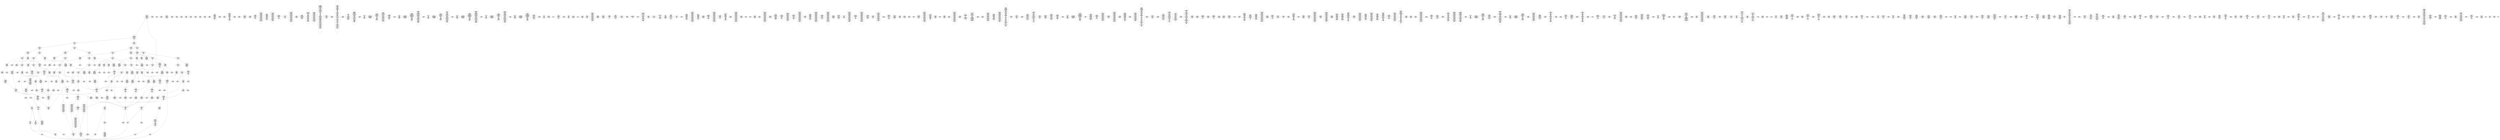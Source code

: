 /* Generated by GvGen v.1.0 (https://www.github.com/stricaud/gvgen) */

digraph G {
compound=true;
   node1 [label="[anywhere]"];
   node2 [label="# 0x0
PUSHX Data
PUSHX Data
MSTORE
PUSHX LogicData
CALLDATASIZE
LT
PUSHX Data
JUMPI
"];
   node3 [label="# 0xd
PUSHX Data
CALLDATALOAD
PUSHX BitData
SHR
PUSHX LogicData
GT
PUSHX Data
JUMPI
"];
   node4 [label="# 0x1e
PUSHX LogicData
GT
PUSHX Data
JUMPI
"];
   node5 [label="# 0x29
PUSHX LogicData
GT
PUSHX Data
JUMPI
"];
   node6 [label="# 0x34
PUSHX LogicData
EQ
PUSHX Data
JUMPI
"];
   node7 [label="# 0x3f
PUSHX LogicData
EQ
PUSHX Data
JUMPI
"];
   node8 [label="# 0x4a
PUSHX LogicData
EQ
PUSHX Data
JUMPI
"];
   node9 [label="# 0x55
PUSHX LogicData
EQ
PUSHX Data
JUMPI
"];
   node10 [label="# 0x60
PUSHX Data
REVERT
"];
   node11 [label="# 0x64
JUMPDEST
PUSHX LogicData
EQ
PUSHX Data
JUMPI
"];
   node12 [label="# 0x70
PUSHX LogicData
EQ
PUSHX Data
JUMPI
"];
   node13 [label="# 0x7b
PUSHX LogicData
EQ
PUSHX Data
JUMPI
"];
   node14 [label="# 0x86
PUSHX LogicData
EQ
PUSHX Data
JUMPI
"];
   node15 [label="# 0x91
PUSHX Data
REVERT
"];
   node16 [label="# 0x95
JUMPDEST
PUSHX LogicData
GT
PUSHX Data
JUMPI
"];
   node17 [label="# 0xa1
PUSHX LogicData
EQ
PUSHX Data
JUMPI
"];
   node18 [label="# 0xac
PUSHX LogicData
EQ
PUSHX Data
JUMPI
"];
   node19 [label="# 0xb7
PUSHX LogicData
EQ
PUSHX Data
JUMPI
"];
   node20 [label="# 0xc2
PUSHX LogicData
EQ
PUSHX Data
JUMPI
"];
   node21 [label="# 0xcd
PUSHX Data
REVERT
"];
   node22 [label="# 0xd1
JUMPDEST
PUSHX LogicData
EQ
PUSHX Data
JUMPI
"];
   node23 [label="# 0xdd
PUSHX LogicData
EQ
PUSHX Data
JUMPI
"];
   node24 [label="# 0xe8
PUSHX LogicData
EQ
PUSHX Data
JUMPI
"];
   node25 [label="# 0xf3
PUSHX Data
REVERT
"];
   node26 [label="# 0xf7
JUMPDEST
PUSHX LogicData
GT
PUSHX Data
JUMPI
"];
   node27 [label="# 0x103
PUSHX LogicData
GT
PUSHX Data
JUMPI
"];
   node28 [label="# 0x10e
PUSHX LogicData
EQ
PUSHX Data
JUMPI
"];
   node29 [label="# 0x119
PUSHX LogicData
EQ
PUSHX Data
JUMPI
"];
   node30 [label="# 0x124
PUSHX LogicData
EQ
PUSHX Data
JUMPI
"];
   node31 [label="# 0x12f
PUSHX LogicData
EQ
PUSHX Data
JUMPI
"];
   node32 [label="# 0x13a
PUSHX Data
REVERT
"];
   node33 [label="# 0x13e
JUMPDEST
PUSHX LogicData
EQ
PUSHX Data
JUMPI
"];
   node34 [label="# 0x14a
PUSHX LogicData
EQ
PUSHX Data
JUMPI
"];
   node35 [label="# 0x155
PUSHX LogicData
EQ
PUSHX Data
JUMPI
"];
   node36 [label="# 0x160
PUSHX Data
REVERT
"];
   node37 [label="# 0x164
JUMPDEST
PUSHX LogicData
GT
PUSHX Data
JUMPI
"];
   node38 [label="# 0x170
PUSHX LogicData
EQ
PUSHX Data
JUMPI
"];
   node39 [label="# 0x17b
PUSHX LogicData
EQ
PUSHX Data
JUMPI
"];
   node40 [label="# 0x186
PUSHX LogicData
EQ
PUSHX Data
JUMPI
"];
   node41 [label="# 0x191
PUSHX LogicData
EQ
PUSHX Data
JUMPI
"];
   node42 [label="# 0x19c
PUSHX Data
REVERT
"];
   node43 [label="# 0x1a0
JUMPDEST
PUSHX LogicData
EQ
PUSHX Data
JUMPI
"];
   node44 [label="# 0x1ab
PUSHX LogicData
EQ
PUSHX Data
JUMPI
"];
   node45 [label="# 0x1b5
PUSHX LogicData
EQ
PUSHX Data
JUMPI
"];
   node46 [label="# 0x1c0
JUMPDEST
PUSHX Data
REVERT
"];
   node47 [label="# 0x1c5
JUMPDEST
PUSHX Data
PUSHX Data
CALLDATASIZE
PUSHX Data
PUSHX Data
JUMP
"];
   node48 [label="# 0x1d3
JUMPDEST
PUSHX Data
JUMP
"];
   node49 [label="# 0x1d8
JUMPDEST
STOP
"];
   node50 [label="# 0x1da
JUMPDEST
CALLVALUE
ISZERO
PUSHX Data
JUMPI
"];
   node51 [label="# 0x1e2
PUSHX Data
REVERT
"];
   node52 [label="# 0x1e6
JUMPDEST
PUSHX Data
PUSHX Data
JUMP
"];
   node53 [label="# 0x20e
JUMPDEST
PUSHX MemData
MLOAD
PUSHX BitData
AND
MSTORE
PUSHX ArithData
ADD
"];
   node54 [label="# 0x22f
JUMPDEST
PUSHX MemData
MLOAD
SUB
RETURN
"];
   node55 [label="# 0x238
JUMPDEST
CALLVALUE
ISZERO
PUSHX Data
JUMPI
"];
   node56 [label="# 0x240
PUSHX Data
REVERT
"];
   node57 [label="# 0x244
JUMPDEST
PUSHX Data
PUSHX Data
CALLDATASIZE
PUSHX Data
PUSHX Data
JUMP
"];
   node58 [label="# 0x253
JUMPDEST
PUSHX Data
JUMP
"];
   node59 [label="# 0x258
JUMPDEST
PUSHX MemData
MLOAD
ISZERO
ISZERO
MSTORE
PUSHX ArithData
ADD
PUSHX Data
JUMP
"];
   node60 [label="# 0x268
JUMPDEST
CALLVALUE
ISZERO
PUSHX Data
JUMPI
"];
   node61 [label="# 0x270
PUSHX Data
REVERT
"];
   node62 [label="# 0x274
JUMPDEST
PUSHX Data
PUSHX Data
JUMP
"];
   node63 [label="# 0x27d
JUMPDEST
PUSHX MemData
MLOAD
PUSHX Data
PUSHX Data
JUMP
"];
   node64 [label="# 0x28a
JUMPDEST
CALLVALUE
ISZERO
PUSHX Data
JUMPI
"];
   node65 [label="# 0x292
PUSHX Data
REVERT
"];
   node66 [label="# 0x296
JUMPDEST
PUSHX Data
PUSHX Data
CALLDATASIZE
PUSHX Data
PUSHX Data
JUMP
"];
   node67 [label="# 0x2a5
JUMPDEST
PUSHX Data
JUMP
"];
   node68 [label="# 0x2aa
JUMPDEST
CALLVALUE
ISZERO
PUSHX Data
JUMPI
"];
   node69 [label="# 0x2b2
PUSHX Data
REVERT
"];
   node70 [label="# 0x2b6
JUMPDEST
PUSHX Data
PUSHX Data
CALLDATASIZE
PUSHX Data
PUSHX Data
JUMP
"];
   node71 [label="# 0x2c5
JUMPDEST
PUSHX Data
JUMP
"];
   node72 [label="# 0x2ca
JUMPDEST
CALLVALUE
ISZERO
PUSHX Data
JUMPI
"];
   node73 [label="# 0x2d2
PUSHX Data
REVERT
"];
   node74 [label="# 0x2d6
JUMPDEST
PUSHX Data
PUSHX Data
JUMP
"];
   node75 [label="# 0x2df
JUMPDEST
PUSHX MemData
MLOAD
MSTORE
PUSHX ArithData
ADD
PUSHX Data
JUMP
"];
   node76 [label="# 0x2ed
JUMPDEST
CALLVALUE
ISZERO
PUSHX Data
JUMPI
"];
   node77 [label="# 0x2f5
PUSHX Data
REVERT
"];
   node78 [label="# 0x2f9
JUMPDEST
PUSHX Data
PUSHX Data
CALLDATASIZE
PUSHX Data
PUSHX Data
JUMP
"];
   node79 [label="# 0x308
JUMPDEST
PUSHX Data
JUMP
"];
   node80 [label="# 0x30d
JUMPDEST
CALLVALUE
ISZERO
PUSHX Data
JUMPI
"];
   node81 [label="# 0x315
PUSHX Data
REVERT
"];
   node82 [label="# 0x319
JUMPDEST
PUSHX Data
PUSHX Data
CALLDATASIZE
PUSHX Data
PUSHX Data
JUMP
"];
   node83 [label="# 0x328
JUMPDEST
PUSHX Data
JUMP
"];
   node84 [label="# 0x32d
JUMPDEST
CALLVALUE
ISZERO
PUSHX Data
JUMPI
"];
   node85 [label="# 0x335
PUSHX Data
REVERT
"];
   node86 [label="# 0x339
JUMPDEST
PUSHX Data
PUSHX Data
CALLDATASIZE
PUSHX Data
PUSHX Data
JUMP
"];
   node87 [label="# 0x348
JUMPDEST
PUSHX Data
JUMP
"];
   node88 [label="# 0x34d
JUMPDEST
CALLVALUE
ISZERO
PUSHX Data
JUMPI
"];
   node89 [label="# 0x355
PUSHX Data
REVERT
"];
   node90 [label="# 0x359
JUMPDEST
PUSHX Data
PUSHX Data
CALLDATASIZE
PUSHX Data
PUSHX Data
JUMP
"];
   node91 [label="# 0x368
JUMPDEST
PUSHX Data
JUMP
"];
   node92 [label="# 0x36d
JUMPDEST
PUSHX Data
PUSHX Data
CALLDATASIZE
PUSHX Data
PUSHX Data
JUMP
"];
   node93 [label="# 0x37b
JUMPDEST
PUSHX Data
JUMP
"];
   node94 [label="# 0x380
JUMPDEST
CALLVALUE
ISZERO
PUSHX Data
JUMPI
"];
   node95 [label="# 0x388
PUSHX Data
REVERT
"];
   node96 [label="# 0x38c
JUMPDEST
PUSHX Data
PUSHX Data
CALLDATASIZE
PUSHX Data
PUSHX Data
JUMP
"];
   node97 [label="# 0x39b
JUMPDEST
PUSHX Data
JUMP
"];
   node98 [label="# 0x3a0
JUMPDEST
CALLVALUE
ISZERO
PUSHX Data
JUMPI
"];
   node99 [label="# 0x3a8
PUSHX Data
REVERT
"];
   node100 [label="# 0x3ac
JUMPDEST
PUSHX Data
PUSHX Data
JUMP
"];
   node101 [label="# 0x3b5
JUMPDEST
CALLVALUE
ISZERO
PUSHX Data
JUMPI
"];
   node102 [label="# 0x3bd
PUSHX Data
REVERT
"];
   node103 [label="# 0x3c1
JUMPDEST
PUSHX StorData
SLOAD
PUSHX BitData
AND
PUSHX Data
JUMP
"];
   node104 [label="# 0x3e0
JUMPDEST
CALLVALUE
ISZERO
PUSHX Data
JUMPI
"];
   node105 [label="# 0x3e8
PUSHX Data
REVERT
"];
   node106 [label="# 0x3ec
JUMPDEST
PUSHX Data
PUSHX Data
JUMP
"];
   node107 [label="# 0x3f5
JUMPDEST
CALLVALUE
ISZERO
PUSHX Data
JUMPI
"];
   node108 [label="# 0x3fd
PUSHX Data
REVERT
"];
   node109 [label="# 0x401
JUMPDEST
PUSHX Data
PUSHX Data
CALLDATASIZE
PUSHX Data
PUSHX Data
JUMP
"];
   node110 [label="# 0x410
JUMPDEST
PUSHX Data
JUMP
"];
   node111 [label="# 0x415
JUMPDEST
CALLVALUE
ISZERO
PUSHX Data
JUMPI
"];
   node112 [label="# 0x41d
PUSHX Data
REVERT
"];
   node113 [label="# 0x421
JUMPDEST
PUSHX Data
PUSHX Data
CALLDATASIZE
PUSHX Data
PUSHX Data
JUMP
"];
   node114 [label="# 0x430
JUMPDEST
PUSHX Data
PUSHX Data
MSTORE
PUSHX Data
MSTORE
PUSHX Data
SHA3
SLOAD
PUSHX BitData
AND
JUMP
"];
   node115 [label="# 0x445
JUMPDEST
CALLVALUE
ISZERO
PUSHX Data
JUMPI
"];
   node116 [label="# 0x44d
PUSHX Data
REVERT
"];
   node117 [label="# 0x451
JUMPDEST
PUSHX StorData
SLOAD
PUSHX Data
PUSHX Data
DIV
PUSHX BitData
AND
JUMP
"];
   node118 [label="# 0x477
JUMPDEST
CALLVALUE
ISZERO
PUSHX Data
JUMPI
"];
   node119 [label="# 0x47f
PUSHX Data
REVERT
"];
   node120 [label="# 0x483
JUMPDEST
PUSHX Data
PUSHX Data
CALLDATASIZE
PUSHX Data
PUSHX Data
JUMP
"];
   node121 [label="# 0x492
JUMPDEST
PUSHX Data
JUMP
"];
   node122 [label="# 0x497
JUMPDEST
CALLVALUE
ISZERO
PUSHX Data
JUMPI
"];
   node123 [label="# 0x49f
PUSHX Data
REVERT
"];
   node124 [label="# 0x4a3
JUMPDEST
PUSHX Data
PUSHX Data
JUMP
"];
   node125 [label="# 0x4b3
JUMPDEST
CALLVALUE
ISZERO
PUSHX Data
JUMPI
"];
   node126 [label="# 0x4bb
PUSHX Data
REVERT
"];
   node127 [label="# 0x4bf
JUMPDEST
PUSHX Data
PUSHX Data
JUMP
"];
   node128 [label="# 0x4c8
JUMPDEST
CALLVALUE
ISZERO
PUSHX Data
JUMPI
"];
   node129 [label="# 0x4d0
PUSHX Data
REVERT
"];
   node130 [label="# 0x4d4
JUMPDEST
PUSHX Data
PUSHX Data
CALLDATASIZE
PUSHX Data
PUSHX Data
JUMP
"];
   node131 [label="# 0x4e3
JUMPDEST
PUSHX Data
JUMP
"];
   node132 [label="# 0x4e8
JUMPDEST
CALLVALUE
ISZERO
PUSHX Data
JUMPI
"];
   node133 [label="# 0x4f0
PUSHX Data
REVERT
"];
   node134 [label="# 0x4f4
JUMPDEST
PUSHX Data
PUSHX StorData
SLOAD
JUMP
"];
   node135 [label="# 0x4fe
JUMPDEST
CALLVALUE
ISZERO
PUSHX Data
JUMPI
"];
   node136 [label="# 0x506
PUSHX Data
REVERT
"];
   node137 [label="# 0x50a
JUMPDEST
PUSHX Data
PUSHX Data
JUMP
"];
   node138 [label="# 0x519
JUMPDEST
CALLVALUE
ISZERO
PUSHX Data
JUMPI
"];
   node139 [label="# 0x521
PUSHX Data
REVERT
"];
   node140 [label="# 0x525
JUMPDEST
PUSHX Data
PUSHX Data
CALLDATASIZE
PUSHX Data
PUSHX Data
JUMP
"];
   node141 [label="# 0x534
JUMPDEST
PUSHX BitData
AND
PUSHX Data
MSTORE
PUSHX Data
PUSHX Data
MSTORE
PUSHX Data
SHA3
AND
MSTORE
MSTORE
SHA3
SLOAD
PUSHX BitData
AND
JUMP
"];
   node142 [label="# 0x56f
JUMPDEST
CALLVALUE
ISZERO
PUSHX Data
JUMPI
"];
   node143 [label="# 0x577
PUSHX Data
REVERT
"];
   node144 [label="# 0x57b
JUMPDEST
PUSHX Data
PUSHX Data
CALLDATASIZE
PUSHX Data
PUSHX Data
JUMP
"];
   node145 [label="# 0x58a
JUMPDEST
PUSHX Data
JUMP
"];
   node146 [label="# 0x58f
JUMPDEST
CALLVALUE
ISZERO
PUSHX Data
JUMPI
"];
   node147 [label="# 0x597
PUSHX Data
REVERT
"];
   node148 [label="# 0x59b
JUMPDEST
PUSHX Data
PUSHX Data
CALLDATASIZE
PUSHX Data
PUSHX Data
JUMP
"];
   node149 [label="# 0x5aa
JUMPDEST
PUSHX Data
JUMP
"];
   node150 [label="# 0x5af
JUMPDEST
PUSHX MemData
MLOAD
PUSHX Data
PUSHX Data
JUMP
"];
   node151 [label="# 0x5c3
JUMPDEST
CALLVALUE
ISZERO
PUSHX Data
JUMPI
"];
   node152 [label="# 0x5cb
PUSHX Data
REVERT
"];
   node153 [label="# 0x5cf
JUMPDEST
PUSHX Data
PUSHX Data
JUMP
"];
   node154 [label="# 0x5d8
JUMPDEST
PUSHX Data
PUSHX Data
JUMP
"];
   node155 [label="# 0x5e2
JUMPDEST
PUSHX BitData
AND
CALLER
PUSHX BitData
AND
EQ
PUSHX Data
JUMPI
"];
   node156 [label="# 0x615
PUSHX MemData
MLOAD
PUSHX Data
MSTORE
PUSHX Data
PUSHX ArithData
ADD
MSTORE
PUSHX ArithData
ADD
MSTORE
PUSHX Data
PUSHX ArithData
ADD
MSTORE
PUSHX Data
PUSHX ArithData
ADD
MSTORE
PUSHX ArithData
ADD
"];
   node157 [label="# 0x697
JUMPDEST
PUSHX MemData
MLOAD
SUB
REVERT
"];
   node158 [label="# 0x6a0
JUMPDEST
PUSHX Data
MSTORE
PUSHX Data
PUSHX Data
MSTORE
PUSHX Data
SHA3
SLOAD
PUSHX BitData
AND
ISZERO
PUSHX Data
JUMPI
"];
   node159 [label="# 0x6ba
PUSHX MemData
MLOAD
PUSHX Data
MSTORE
PUSHX Data
PUSHX ArithData
ADD
MSTORE
PUSHX Data
PUSHX ArithData
ADD
MSTORE
PUSHX Data
PUSHX ArithData
ADD
MSTORE
PUSHX ArithData
ADD
PUSHX Data
JUMP
"];
   node160 [label="# 0x71b
JUMPDEST
PUSHX LogicData
PUSHX BitData
AND
EQ
ISZERO
PUSHX Data
JUMPI
"];
   node161 [label="# 0x72b
PUSHX LogicData
GT
ISZERO
PUSHX Data
JUMPI
"];
   node162 [label="# 0x734
PUSHX MemData
MLOAD
PUSHX Data
MSTORE
PUSHX Data
PUSHX ArithData
ADD
MSTORE
PUSHX Data
PUSHX ArithData
ADD
MSTORE
PUSHX Data
PUSHX ArithData
ADD
MSTORE
PUSHX Data
PUSHX ArithData
ADD
MSTORE
PUSHX ArithData
ADD
PUSHX Data
JUMP
"];
   node163 [label="# 0x7bb
JUMPDEST
PUSHX Data
PUSHX Data
JUMP
"];
   node164 [label="# 0x7c7
JUMPDEST
PUSHX Data
PUSHX MemData
MLOAD
PUSHX ArithData
ADD
PUSHX Data
PUSHX Data
JUMP
"];
   node165 [label="# 0x7de
JUMPDEST
PUSHX MemData
MLOAD
PUSHX ArithData
SUB
ADD
MSTORE
MSTORE
MLOAD
PUSHX ArithData
ADD
SHA3
PUSHX Data
MSTORE
PUSHX Data
MSTORE
SHA3
SLOAD
PUSHX BitData
AND
ISZERO
PUSHX Data
JUMPI
"];
   node166 [label="# 0x82d
PUSHX MemData
MLOAD
PUSHX Data
MSTORE
PUSHX Data
PUSHX ArithData
ADD
MSTORE
PUSHX ArithData
ADD
MSTORE
PUSHX Data
PUSHX ArithData
ADD
MSTORE
PUSHX Data
PUSHX ArithData
ADD
MSTORE
PUSHX ArithData
ADD
PUSHX Data
JUMP
"];
   node167 [label="# 0x8b3
JUMPDEST
PUSHX LogicData
PUSHX Data
PUSHX ArithData
MSTORE
PUSHX ArithData
ADD
MSTORE
PUSHX ArithData
ADD
PUSHX Data
SHA3
PUSHX ArithData
PUSHX ArithData
EXP
SLOAD
PUSHX ArithData
MUL
NOT
AND
ISZERO
ISZERO
MUL
OR
SSTORE
PUSHX Data
PUSHX MemData
MLOAD
PUSHX ArithData
ADD
PUSHX Data
MSTORE
PUSHX LogicData
ISZERO
ISZERO
MSTORE
PUSHX ArithData
ADD
PUSHX BitData
AND
MSTORE
PUSHX ArithData
ADD
PUSHX BitData
AND
MSTORE
PUSHX ArithData
ADD
PUSHX BitData
AND
MSTORE
PUSHX ArithData
ADD
PUSHX Data
PUSHX Data
JUMP
"];
   node168 [label="# 0x91c
JUMPDEST
PUSHX LogicData
GT
ISZERO
PUSHX Data
JUMPI
"];
   node169 [label="# 0x926
PUSHX Data
PUSHX Data
JUMP
"];
   node170 [label="# 0x92d
JUMPDEST
MSTORE
PUSHX ArithData
ADD
MSTORE
PUSHX Data
MSTORE
PUSHX Data
MSTORE
PUSHX ArithData
SHA3
MLOAD
SLOAD
ADD
MLOAD
ADD
MLOAD
PUSHX ArithData
ADD
MLOAD
PUSHX BitData
AND
ISZERO
ISZERO
PUSHX BitData
AND
OR
PUSHX ArithData
PUSHX BitData
AND
MUL
OR
PUSHX BitData
AND
PUSHX ArithData
AND
MUL
PUSHX BitData
AND
OR
PUSHX ArithData
AND
MUL
OR
SSTORE
PUSHX ArithData
ADD
MLOAD
PUSHX BitData
AND
PUSHX Data
PUSHX LogicData
GT
ISZERO
PUSHX Data
JUMPI
"];
   node171 [label="# 0xa59
PUSHX Data
PUSHX Data
JUMP
"];
   node172 [label="# 0xa60
JUMPDEST
MUL
OR
SSTORE
PUSHX ArithData
ADD
MLOAD
PUSHX Data
PUSHX ArithData
ADD
PUSHX Data
PUSHX Data
JUMP
"];
   node173 [label="# 0xa7a
JUMPDEST
PUSHX Data
PUSHX BitData
PUSHX BitData
AND
PUSHX BitData
PUSHX MemData
MLOAD
PUSHX BitData
AND
PUSHX BitData
SHL
MSTORE
PUSHX ArithData
ADD
PUSHX Data
PUSHX MemData
MLOAD
SUB
PUSHX Data
EXTCODESIZE
ISZERO
ISZERO
PUSHX Data
JUMPI
"];
   node174 [label="# 0xae5
PUSHX Data
REVERT
"];
   node175 [label="# 0xae9
JUMPDEST
GAS
CALL
ISZERO
ISZERO
PUSHX Data
JUMPI
"];
   node176 [label="# 0xaf4
RETURNDATASIZE
PUSHX Data
RETURNDATACOPY
RETURNDATASIZE
PUSHX Data
REVERT
"];
   node177 [label="# 0xafd
JUMPDEST
PUSHX MemData
MLOAD
RETURNDATASIZE
PUSHX BitData
NOT
PUSHX ArithData
ADD
AND
ADD
PUSHX Data
MSTORE
ADD
PUSHX Data
PUSHX Data
JUMP
"];
   node178 [label="# 0xb21
JUMPDEST
PUSHX BitData
AND
PUSHX BitData
PUSHX ArithData
ADD
MLOAD
PUSHX ArithData
ADD
MLOAD
PUSHX MemData
MLOAD
PUSHX BitData
AND
PUSHX BitData
SHL
MSTORE
PUSHX ArithData
ADD
PUSHX Data
PUSHX Data
JUMP
"];
   node179 [label="# 0xb63
JUMPDEST
PUSHX Data
PUSHX MemData
MLOAD
SUB
EXTCODESIZE
ISZERO
ISZERO
PUSHX Data
JUMPI
"];
   node180 [label="# 0xb77
PUSHX Data
REVERT
"];
   node181 [label="# 0xb7b
JUMPDEST
GAS
STATICCALL
ISZERO
ISZERO
PUSHX Data
JUMPI
"];
   node182 [label="# 0xb86
RETURNDATASIZE
PUSHX Data
RETURNDATACOPY
RETURNDATASIZE
PUSHX Data
REVERT
"];
   node183 [label="# 0xb8f
JUMPDEST
PUSHX MemData
MLOAD
RETURNDATASIZE
PUSHX Data
RETURNDATACOPY
PUSHX ArithData
RETURNDATASIZE
ADD
PUSHX BitData
AND
ADD
PUSHX Data
MSTORE
PUSHX Data
ADD
PUSHX Data
JUMP
"];
   node184 [label="# 0xbd5
JUMPDEST
PUSHX ArithData
ADD
MLOAD
PUSHX Data
PUSHX BitData
PUSHX BitData
AND
PUSHX BitData
PUSHX MemData
MLOAD
PUSHX BitData
AND
PUSHX BitData
SHL
MSTORE
PUSHX ArithData
ADD
PUSHX Data
PUSHX MemData
MLOAD
SUB
PUSHX Data
EXTCODESIZE
ISZERO
ISZERO
PUSHX Data
JUMPI
"];
   node185 [label="# 0xc41
PUSHX Data
REVERT
"];
   node186 [label="# 0xc45
JUMPDEST
GAS
CALL
ISZERO
ISZERO
PUSHX Data
JUMPI
"];
   node187 [label="# 0xc50
RETURNDATASIZE
PUSHX Data
RETURNDATACOPY
RETURNDATASIZE
PUSHX Data
REVERT
"];
   node188 [label="# 0xc59
JUMPDEST
PUSHX MemData
MLOAD
RETURNDATASIZE
PUSHX BitData
NOT
PUSHX ArithData
ADD
AND
ADD
PUSHX Data
MSTORE
ADD
PUSHX Data
PUSHX Data
JUMP
"];
   node189 [label="# 0xc7d
JUMPDEST
PUSHX Data
ADD
MLOAD
MLOAD
PUSHX Data
MSTORE
PUSHX BitData
AND
PUSHX ArithData
ADD
MSTORE
PUSHX BitData
AND
PUSHX Data
PUSHX ArithData
ADD
PUSHX Data
PUSHX MemData
MLOAD
SUB
EXTCODESIZE
ISZERO
ISZERO
PUSHX Data
JUMPI
"];
   node190 [label="# 0xcea
PUSHX Data
REVERT
"];
   node191 [label="# 0xcee
JUMPDEST
GAS
STATICCALL
ISZERO
ISZERO
PUSHX Data
JUMPI
"];
   node192 [label="# 0xcf9
RETURNDATASIZE
PUSHX Data
RETURNDATACOPY
RETURNDATASIZE
PUSHX Data
REVERT
"];
   node193 [label="# 0xd02
JUMPDEST
PUSHX MemData
MLOAD
RETURNDATASIZE
PUSHX Data
RETURNDATACOPY
PUSHX ArithData
RETURNDATASIZE
ADD
PUSHX BitData
AND
ADD
PUSHX Data
MSTORE
PUSHX Data
ADD
PUSHX Data
JUMP
"];
   node194 [label="# 0xd48
JUMPDEST
PUSHX ArithData
ADD
MLOAD
PUSHX Data
PUSHX BitData
PUSHX BitData
AND
PUSHX BitData
PUSHX MemData
MLOAD
PUSHX BitData
AND
PUSHX BitData
SHL
MSTORE
PUSHX ArithData
ADD
PUSHX Data
PUSHX MemData
MLOAD
SUB
PUSHX Data
EXTCODESIZE
ISZERO
ISZERO
PUSHX Data
JUMPI
"];
   node195 [label="# 0xdb4
PUSHX Data
REVERT
"];
   node196 [label="# 0xdb8
JUMPDEST
GAS
CALL
ISZERO
ISZERO
PUSHX Data
JUMPI
"];
   node197 [label="# 0xdc3
RETURNDATASIZE
PUSHX Data
RETURNDATACOPY
RETURNDATASIZE
PUSHX Data
REVERT
"];
   node198 [label="# 0xdcc
JUMPDEST
PUSHX MemData
MLOAD
RETURNDATASIZE
PUSHX BitData
NOT
PUSHX ArithData
ADD
AND
ADD
PUSHX Data
MSTORE
ADD
PUSHX Data
PUSHX Data
JUMP
"];
   node199 [label="# 0xdf0
JUMPDEST
PUSHX ArithData
ADD
MLOAD
PUSHX MemData
MLOAD
PUSHX Data
MSTORE
PUSHX BitData
AND
PUSHX ArithData
ADD
MSTORE
PUSHX BitData
AND
PUSHX Data
PUSHX ArithData
ADD
PUSHX Data
PUSHX MemData
MLOAD
SUB
EXTCODESIZE
ISZERO
ISZERO
PUSHX Data
JUMPI
"];
   node200 [label="# 0xe5d
PUSHX Data
REVERT
"];
   node201 [label="# 0xe61
JUMPDEST
GAS
STATICCALL
ISZERO
ISZERO
PUSHX Data
JUMPI
"];
   node202 [label="# 0xe6c
RETURNDATASIZE
PUSHX Data
RETURNDATACOPY
RETURNDATASIZE
PUSHX Data
REVERT
"];
   node203 [label="# 0xe75
JUMPDEST
PUSHX MemData
MLOAD
RETURNDATASIZE
PUSHX Data
RETURNDATACOPY
PUSHX ArithData
RETURNDATASIZE
ADD
PUSHX BitData
AND
ADD
PUSHX Data
MSTORE
PUSHX Data
ADD
PUSHX Data
JUMP
"];
   node204 [label="# 0xebb
JUMPDEST
PUSHX ArithData
ADD
MLOAD
PUSHX Data
PUSHX LogicData
GT
ISZERO
PUSHX Data
JUMPI
"];
   node205 [label="# 0xece
PUSHX Data
PUSHX Data
JUMP
"];
   node206 [label="# 0xed5
JUMPDEST
EQ
ISZERO
PUSHX Data
JUMPI
"];
   node207 [label="# 0xedc
PUSHX Data
PUSHX Data
PUSHX Data
JUMP
"];
   node208 [label="# 0xeec
JUMPDEST
"];
   node209 [label="# 0xeef
JUMPDEST
PUSHX Data
PUSHX LogicData
GT
ISZERO
PUSHX Data
JUMPI
"];
   node210 [label="# 0xefc
PUSHX Data
PUSHX Data
JUMP
"];
   node211 [label="# 0xf03
JUMPDEST
EQ
ISZERO
PUSHX Data
JUMPI
"];
   node212 [label="# 0xf0a
PUSHX Data
PUSHX Data
PUSHX Data
JUMP
"];
   node213 [label="# 0xf1b
JUMPDEST
"];
   node214 [label="# 0xf1e
JUMPDEST
PUSHX Data
PUSHX Data
JUMP
"];
   node215 [label="# 0xf28
JUMPDEST
CALLVALUE
EQ
PUSHX Data
JUMPI
"];
   node216 [label="# 0xf32
PUSHX MemData
MLOAD
PUSHX Data
MSTORE
PUSHX Data
PUSHX ArithData
ADD
MSTORE
PUSHX Data
PUSHX ArithData
ADD
MSTORE
PUSHX Data
PUSHX ArithData
ADD
MSTORE
PUSHX ArithData
ADD
PUSHX Data
JUMP
"];
   node217 [label="# 0xf93
JUMPDEST
PUSHX Data
PUSHX Data
PUSHX Data
JUMP
"];
   node218 [label="# 0xfc6
JUMPDEST
PUSHX MemData
MLOAD
PUSHX Data
PUSHX Data
JUMP
"];
   node219 [label="# 0xfd8
JUMPDEST
PUSHX MemData
MLOAD
SUB
LOGX
JUMP
"];
   node220 [label="# 0xfef
JUMPDEST
PUSHX Data
PUSHX BitData
AND
PUSHX LogicData
EQ
PUSHX Data
JUMPI
"];
   node221 [label="# 0x103c
PUSHX BitData
AND
PUSHX LogicData
EQ
"];
   node222 [label="# 0x1082
JUMPDEST
PUSHX Data
JUMPI
"];
   node223 [label="# 0x1088
PUSHX LogicData
PUSHX BitData
AND
EQ
"];
   node224 [label="# 0x10ce
JUMPDEST
JUMP
"];
   node225 [label="# 0x10d4
JUMPDEST
PUSHX Data
PUSHX StorData
SLOAD
PUSHX Data
PUSHX Data
JUMP
"];
   node226 [label="# 0x10e3
JUMPDEST
PUSHX ArithData
ADD
PUSHX ArithData
DIV
MUL
PUSHX ArithData
ADD
PUSHX MemData
MLOAD
ADD
PUSHX Data
MSTORE
MSTORE
PUSHX ArithData
ADD
SLOAD
PUSHX Data
PUSHX Data
JUMP
"];
   node227 [label="# 0x110f
JUMPDEST
ISZERO
PUSHX Data
JUMPI
"];
   node228 [label="# 0x1116
PUSHX LogicData
LT
PUSHX Data
JUMPI
"];
   node229 [label="# 0x111e
PUSHX ArithData
SLOAD
DIV
MUL
MSTORE
PUSHX ArithData
ADD
PUSHX Data
JUMP
"];
   node230 [label="# 0x1131
JUMPDEST
ADD
PUSHX Data
MSTORE
PUSHX Data
PUSHX Data
SHA3
"];
   node231 [label="# 0x113f
JUMPDEST
SLOAD
MSTORE
PUSHX ArithData
ADD
PUSHX ArithData
ADD
GT
PUSHX Data
JUMPI
"];
   node232 [label="# 0x1153
SUB
PUSHX BitData
AND
ADD
"];
   node233 [label="# 0x115c
JUMPDEST
JUMP
"];
   node234 [label="# 0x1166
JUMPDEST
PUSHX Data
MSTORE
PUSHX Data
PUSHX Data
MSTORE
PUSHX Data
SHA3
SLOAD
PUSHX BitData
AND
PUSHX Data
JUMPI
"];
   node235 [label="# 0x1190
PUSHX MemData
MLOAD
PUSHX Data
MSTORE
PUSHX Data
PUSHX ArithData
ADD
MSTORE
PUSHX Data
PUSHX ArithData
ADD
MSTORE
PUSHX Data
PUSHX ArithData
ADD
MSTORE
PUSHX Data
PUSHX ArithData
ADD
MSTORE
PUSHX ArithData
ADD
PUSHX Data
JUMP
"];
   node236 [label="# 0x1217
JUMPDEST
PUSHX Data
MSTORE
PUSHX Data
PUSHX Data
MSTORE
PUSHX Data
SHA3
SLOAD
PUSHX BitData
AND
JUMP
"];
   node237 [label="# 0x1240
JUMPDEST
PUSHX Data
PUSHX Data
PUSHX Data
JUMP
"];
   node238 [label="# 0x124b
JUMPDEST
PUSHX BitData
AND
PUSHX BitData
AND
EQ
ISZERO
PUSHX Data
JUMPI
"];
   node239 [label="# 0x1282
PUSHX MemData
MLOAD
PUSHX Data
MSTORE
PUSHX Data
PUSHX ArithData
ADD
MSTORE
PUSHX Data
PUSHX ArithData
ADD
MSTORE
PUSHX Data
PUSHX ArithData
ADD
MSTORE
PUSHX Data
PUSHX ArithData
ADD
MSTORE
PUSHX ArithData
ADD
PUSHX Data
JUMP
"];
   node240 [label="# 0x1309
JUMPDEST
CALLER
PUSHX BitData
AND
EQ
PUSHX Data
JUMPI
"];
   node241 [label="# 0x1328
PUSHX BitData
AND
PUSHX Data
MSTORE
PUSHX Data
PUSHX Data
MSTORE
PUSHX Data
SHA3
CALLER
MSTORE
MSTORE
SHA3
SLOAD
PUSHX BitData
AND
"];
   node242 [label="# 0x135d
JUMPDEST
PUSHX Data
JUMPI
"];
   node243 [label="# 0x1362
PUSHX MemData
MLOAD
PUSHX Data
MSTORE
PUSHX Data
PUSHX ArithData
ADD
MSTORE
PUSHX Data
PUSHX ArithData
ADD
MSTORE
PUSHX Data
PUSHX ArithData
ADD
MSTORE
PUSHX Data
PUSHX ArithData
ADD
MSTORE
PUSHX ArithData
ADD
PUSHX Data
JUMP
"];
   node244 [label="# 0x13e9
JUMPDEST
PUSHX Data
PUSHX Data
JUMP
"];
   node245 [label="# 0x13f3
JUMPDEST
JUMP
"];
   node246 [label="# 0x13f8
JUMPDEST
PUSHX Data
PUSHX Data
PUSHX StorData
SLOAD
PUSHX Data
PUSHX Data
JUMP
"];
   node247 [label="# 0x1409
JUMPDEST
JUMP
"];
   node248 [label="# 0x140e
JUMPDEST
PUSHX Data
CALLER
PUSHX Data
JUMP
"];
   node249 [label="# 0x1418
JUMPDEST
PUSHX Data
JUMPI
"];
   node250 [label="# 0x141d
PUSHX MemData
MLOAD
PUSHX Data
MSTORE
PUSHX Data
PUSHX ArithData
ADD
MSTORE
PUSHX Data
PUSHX ArithData
ADD
MSTORE
PUSHX Data
PUSHX ArithData
ADD
MSTORE
PUSHX Data
PUSHX ArithData
ADD
MSTORE
PUSHX ArithData
ADD
PUSHX Data
JUMP
"];
   node251 [label="# 0x14a4
JUMPDEST
PUSHX Data
PUSHX Data
JUMP
"];
   node252 [label="# 0x14af
JUMPDEST
PUSHX Data
PUSHX MemData
MLOAD
PUSHX ArithData
ADD
PUSHX Data
MSTORE
PUSHX Data
MSTORE
PUSHX Data
JUMP
"];
   node253 [label="# 0x14ca
JUMPDEST
PUSHX StorData
SLOAD
PUSHX BitData
AND
CALLER
EQ
PUSHX Data
JUMPI
"];
   node254 [label="# 0x14ea
PUSHX MemData
MLOAD
PUSHX Data
MSTORE
PUSHX Data
PUSHX ArithData
ADD
MSTORE
PUSHX ArithData
ADD
MSTORE
PUSHX Data
PUSHX ArithData
ADD
MSTORE
PUSHX ArithData
ADD
PUSHX Data
JUMP
"];
   node255 [label="# 0x154b
JUMPDEST
PUSHX StorData
SLOAD
PUSHX Data
DIV
PUSHX BitData
AND
ISZERO
PUSHX Data
JUMPI
"];
   node256 [label="# 0x156f
PUSHX MemData
MLOAD
PUSHX Data
MSTORE
PUSHX Data
PUSHX ArithData
ADD
MSTORE
PUSHX Data
PUSHX ArithData
ADD
MSTORE
PUSHX Data
PUSHX ArithData
ADD
MSTORE
PUSHX Data
PUSHX ArithData
ADD
MSTORE
PUSHX ArithData
ADD
PUSHX Data
JUMP
"];
   node257 [label="# 0x15f6
JUMPDEST
PUSHX Data
SSTORE
JUMP
"];
   node258 [label="# 0x15fb
JUMPDEST
PUSHX Data
MSTORE
PUSHX Data
PUSHX Data
MSTORE
PUSHX Data
SHA3
SLOAD
PUSHX BitData
AND
PUSHX Data
JUMPI
"];
   node259 [label="# 0x1626
PUSHX MemData
MLOAD
PUSHX Data
MSTORE
PUSHX Data
PUSHX ArithData
ADD
MSTORE
PUSHX Data
PUSHX ArithData
ADD
MSTORE
PUSHX Data
PUSHX ArithData
ADD
MSTORE
PUSHX Data
PUSHX ArithData
ADD
MSTORE
PUSHX ArithData
ADD
PUSHX Data
JUMP
"];
   node260 [label="# 0x16ad
JUMPDEST
PUSHX StorData
SLOAD
PUSHX Data
DIV
PUSHX BitData
AND
PUSHX Data
JUMPI
"];
   node261 [label="# 0x16d0
PUSHX MemData
MLOAD
PUSHX Data
MSTORE
PUSHX Data
PUSHX ArithData
ADD
MSTORE
PUSHX Data
PUSHX ArithData
ADD
MSTORE
PUSHX Data
PUSHX ArithData
ADD
MSTORE
PUSHX Data
PUSHX ArithData
ADD
MSTORE
PUSHX ArithData
ADD
PUSHX Data
JUMP
"];
   node262 [label="# 0x1757
JUMPDEST
PUSHX Data
PUSHX Data
PUSHX Data
PUSHX Data
JUMP
"];
   node263 [label="# 0x1765
JUMPDEST
PUSHX BitData
AND
PUSHX StorData
SLOAD
PUSHX Data
PUSHX Data
JUMP
"];
   node264 [label="# 0x1776
JUMPDEST
GT
ISZERO
PUSHX Data
JUMPI
"];
   node265 [label="# 0x177d
PUSHX MemData
MLOAD
PUSHX Data
MSTORE
PUSHX Data
PUSHX ArithData
ADD
MSTORE
PUSHX Data
PUSHX ArithData
ADD
MSTORE
PUSHX Data
PUSHX ArithData
ADD
MSTORE
PUSHX Data
PUSHX ArithData
ADD
MSTORE
PUSHX ArithData
ADD
PUSHX Data
JUMP
"];
   node266 [label="# 0x1804
JUMPDEST
PUSHX LogicData
PUSHX BitData
AND
GT
ISZERO
PUSHX Data
JUMPI
"];
   node267 [label="# 0x1811
PUSHX MemData
MLOAD
PUSHX Data
MSTORE
PUSHX Data
PUSHX ArithData
ADD
MSTORE
PUSHX Data
PUSHX ArithData
ADD
MSTORE
PUSHX Data
PUSHX ArithData
ADD
MSTORE
PUSHX Data
PUSHX ArithData
ADD
MSTORE
PUSHX ArithData
ADD
PUSHX Data
JUMP
"];
   node268 [label="# 0x1898
JUMPDEST
PUSHX BitData
AND
PUSHX StorData
SLOAD
PUSHX Data
PUSHX Data
JUMP
"];
   node269 [label="# 0x18aa
JUMPDEST
CALLVALUE
EQ
PUSHX Data
JUMPI
"];
   node270 [label="# 0x18b1
PUSHX MemData
MLOAD
PUSHX Data
MSTORE
PUSHX Data
PUSHX ArithData
ADD
MSTORE
PUSHX Data
PUSHX ArithData
ADD
MSTORE
PUSHX Data
PUSHX ArithData
ADD
MSTORE
PUSHX ArithData
ADD
PUSHX Data
JUMP
"];
   node271 [label="# 0x1912
JUMPDEST
PUSHX Data
"];
   node272 [label="# 0x1915
JUMPDEST
PUSHX BitData
AND
PUSHX BitData
AND
LT
ISZERO
PUSHX Data
JUMPI
"];
   node273 [label="# 0x1924
PUSHX StorData
SLOAD
PUSHX Data
PUSHX Data
PUSHX Data
PUSHX Data
JUMP
"];
   node274 [label="# 0x1939
JUMPDEST
SSTORE
PUSHX Data
JUMP
"];
   node275 [label="# 0x1942
JUMPDEST
PUSHX Data
PUSHX Data
JUMP
"];
   node276 [label="# 0x194c
JUMPDEST
PUSHX Data
JUMP
"];
   node277 [label="# 0x1954
JUMPDEST
JUMP
"];
   node278 [label="# 0x195b
JUMPDEST
PUSHX Data
PUSHX BitData
AND
PUSHX Data
JUMPI
"];
   node279 [label="# 0x1979
PUSHX MemData
MLOAD
PUSHX Data
MSTORE
PUSHX Data
PUSHX ArithData
ADD
MSTORE
PUSHX Data
PUSHX ArithData
ADD
MSTORE
PUSHX Data
PUSHX ArithData
ADD
MSTORE
PUSHX Data
PUSHX ArithData
ADD
MSTORE
PUSHX ArithData
ADD
PUSHX Data
JUMP
"];
   node280 [label="# 0x1a00
JUMPDEST
PUSHX BitData
AND
PUSHX Data
MSTORE
PUSHX Data
PUSHX Data
MSTORE
PUSHX Data
SHA3
SLOAD
JUMP
"];
   node281 [label="# 0x1a29
JUMPDEST
PUSHX StorData
SLOAD
PUSHX BitData
AND
CALLER
EQ
PUSHX Data
JUMPI
"];
   node282 [label="# 0x1a49
PUSHX MemData
MLOAD
PUSHX Data
MSTORE
PUSHX Data
PUSHX ArithData
ADD
MSTORE
PUSHX ArithData
ADD
MSTORE
PUSHX Data
PUSHX ArithData
ADD
MSTORE
PUSHX ArithData
ADD
PUSHX Data
JUMP
"];
   node283 [label="# 0x1aaa
JUMPDEST
PUSHX Data
PUSHX Data
PUSHX Data
JUMP
"];
   node284 [label="# 0x1ab4
JUMPDEST
JUMP
"];
   node285 [label="# 0x1ab6
JUMPDEST
PUSHX Data
PUSHX StorData
SLOAD
PUSHX Data
PUSHX Data
JUMP
"];
   node286 [label="# 0x1ac5
JUMPDEST
PUSHX Data
CALLER
PUSHX Data
JUMP
"];
   node287 [label="# 0x1ad0
JUMPDEST
JUMP
"];
   node288 [label="# 0x1ad4
JUMPDEST
PUSHX Data
CALLER
PUSHX Data
JUMP
"];
   node289 [label="# 0x1ade
JUMPDEST
PUSHX Data
JUMPI
"];
   node290 [label="# 0x1ae3
PUSHX MemData
MLOAD
PUSHX Data
MSTORE
PUSHX Data
PUSHX ArithData
ADD
MSTORE
PUSHX Data
PUSHX ArithData
ADD
MSTORE
PUSHX Data
PUSHX ArithData
ADD
MSTORE
PUSHX Data
PUSHX ArithData
ADD
MSTORE
PUSHX ArithData
ADD
PUSHX Data
JUMP
"];
   node291 [label="# 0x1b6a
JUMPDEST
PUSHX Data
PUSHX Data
JUMP
"];
   node292 [label="# 0x1b76
JUMPDEST
JUMP
"];
   node293 [label="# 0x1b7c
JUMPDEST
PUSHX StorData
SLOAD
PUSHX BitData
AND
CALLER
EQ
PUSHX Data
JUMPI
"];
   node294 [label="# 0x1b9c
PUSHX MemData
MLOAD
PUSHX Data
MSTORE
PUSHX Data
PUSHX ArithData
ADD
MSTORE
PUSHX ArithData
ADD
MSTORE
PUSHX Data
PUSHX ArithData
ADD
MSTORE
PUSHX ArithData
ADD
PUSHX Data
JUMP
"];
   node295 [label="# 0x1bfd
JUMPDEST
PUSHX MemData
MLOAD
PUSHX Data
MSTORE
PUSHX ArithData
ADD
MSTORE
CALLER
SELFBALANCE
PUSHX MemData
MLOAD
PUSHX Data
PUSHX Data
JUMP
"];
   node296 [label="# 0x1c1e
JUMPDEST
PUSHX Data
PUSHX MemData
MLOAD
SUB
GAS
CALL
RETURNDATASIZE
PUSHX LogicData
EQ
PUSHX Data
JUMPI
"];
   node297 [label="# 0x1c3a
PUSHX MemData
MLOAD
PUSHX BitData
NOT
PUSHX ArithData
RETURNDATASIZE
ADD
AND
ADD
PUSHX Data
MSTORE
RETURNDATASIZE
MSTORE
RETURNDATASIZE
PUSHX Data
PUSHX ArithData
ADD
RETURNDATACOPY
PUSHX Data
JUMP
"];
   node298 [label="# 0x1c5b
JUMPDEST
PUSHX Data
"];
   node299 [label="# 0x1c60
JUMPDEST
PUSHX Data
JUMPI
"];
   node300 [label="# 0x1c6a
PUSHX MemData
MLOAD
PUSHX Data
MSTORE
PUSHX Data
PUSHX ArithData
ADD
MSTORE
PUSHX Data
PUSHX ArithData
ADD
MSTORE
PUSHX Data
PUSHX ArithData
ADD
MSTORE
PUSHX ArithData
ADD
PUSHX Data
JUMP
"];
   node301 [label="# 0x1ccb
JUMPDEST
JUMP
"];
   node302 [label="# 0x1cce
JUMPDEST
PUSHX Data
MSTORE
PUSHX Data
PUSHX Data
MSTORE
PUSHX Data
SHA3
SLOAD
PUSHX Data
PUSHX BitData
AND
PUSHX Data
JUMPI
"];
   node303 [label="# 0x1cfb
PUSHX MemData
MLOAD
PUSHX Data
MSTORE
PUSHX Data
PUSHX ArithData
ADD
MSTORE
PUSHX Data
PUSHX ArithData
ADD
MSTORE
PUSHX Data
PUSHX ArithData
ADD
MSTORE
PUSHX Data
PUSHX ArithData
ADD
MSTORE
PUSHX ArithData
ADD
PUSHX Data
JUMP
"];
   node304 [label="# 0x1d82
JUMPDEST
PUSHX Data
MSTORE
PUSHX Data
PUSHX ArithData
MSTORE
PUSHX Data
SHA3
MLOAD
PUSHX ArithData
ADD
MSTORE
SLOAD
PUSHX BitData
AND
ISZERO
ISZERO
MSTORE
PUSHX BitData
PUSHX Data
DIV
AND
ADD
MSTORE
PUSHX Data
DIV
AND
ADD
MSTORE
PUSHX Data
DIV
AND
PUSHX ArithData
ADD
MSTORE
PUSHX ArithData
ADD
PUSHX Data
DIV
AND
PUSHX LogicData
GT
ISZERO
PUSHX Data
JUMPI
"];
   node305 [label="# 0x1df6
PUSHX Data
PUSHX Data
JUMP
"];
   node306 [label="# 0x1dfd
JUMPDEST
PUSHX LogicData
GT
ISZERO
PUSHX Data
JUMPI
"];
   node307 [label="# 0x1e07
PUSHX Data
PUSHX Data
JUMP
"];
   node308 [label="# 0x1e0e
JUMPDEST
MSTORE
PUSHX MemData
MLOAD
PUSHX ArithData
ADD
MSTORE
PUSHX ArithData
ADD
PUSHX ArithData
ADD
PUSHX Data
PUSHX Data
"];
   node309 [label="# 0x1e30
JUMPDEST
SLOAD
PUSHX ArithData
EXP
DIV
PUSHX BitData
AND
PUSHX BitData
AND
MSTORE
PUSHX ArithData
ADD
PUSHX ArithData
ADD
PUSHX Data
PUSHX ArithData
ADD
DIV
ADD
PUSHX ArithData
SUB
MUL
GT
PUSHX Data
JUMPI
"];
   node310 [label="# 0x1e69
MSTORE
PUSHX ArithData
ADD
MLOAD
PUSHX Data
JUMPI
"];
   node311 [label="# 0x1e7f
PUSHX BitData
PUSHX BitData
AND
PUSHX Data
PUSHX Data
PUSHX Data
JUMP
"];
   node312 [label="# 0x1ec3
JUMPDEST
PUSHX MemData
MLOAD
PUSHX BitData
AND
PUSHX BitData
SHL
MSTORE
PUSHX ArithData
ADD
PUSHX Data
PUSHX Data
JUMP
"];
   node313 [label="# 0x1edf
JUMPDEST
PUSHX Data
PUSHX MemData
MLOAD
SUB
EXTCODESIZE
ISZERO
ISZERO
PUSHX Data
JUMPI
"];
   node314 [label="# 0x1ef3
PUSHX Data
REVERT
"];
   node315 [label="# 0x1ef7
JUMPDEST
GAS
STATICCALL
ISZERO
ISZERO
PUSHX Data
JUMPI
"];
   node316 [label="# 0x1f02
RETURNDATASIZE
PUSHX Data
RETURNDATACOPY
RETURNDATASIZE
PUSHX Data
REVERT
"];
   node317 [label="# 0x1f0b
JUMPDEST
PUSHX MemData
MLOAD
RETURNDATASIZE
PUSHX Data
RETURNDATACOPY
PUSHX ArithData
RETURNDATASIZE
ADD
PUSHX BitData
AND
ADD
PUSHX Data
MSTORE
PUSHX Data
ADD
PUSHX Data
JUMP
"];
   node318 [label="# 0x1f51
JUMPDEST
JUMP
"];
   node319 [label="# 0x1f58
JUMPDEST
PUSHX MemData
MLOAD
PUSHX Data
MSTORE
PUSHX BitData
PUSHX BitData
AND
PUSHX Data
PUSHX Data
PUSHX ArithData
ADD
PUSHX Data
JUMP
"];
   node320 [label="# 0x1fca
JUMPDEST
JUMP
"];
   node321 [label="# 0x1fd0
JUMPDEST
PUSHX StorData
SLOAD
PUSHX BitData
AND
CALLER
EQ
PUSHX Data
JUMPI
"];
   node322 [label="# 0x1ff0
PUSHX MemData
MLOAD
PUSHX Data
MSTORE
PUSHX Data
PUSHX ArithData
ADD
MSTORE
PUSHX ArithData
ADD
MSTORE
PUSHX Data
PUSHX ArithData
ADD
MSTORE
PUSHX ArithData
ADD
PUSHX Data
JUMP
"];
   node323 [label="# 0x2051
JUMPDEST
PUSHX BitData
AND
PUSHX Data
JUMPI
"];
   node324 [label="# 0x206d
PUSHX MemData
MLOAD
PUSHX Data
MSTORE
PUSHX Data
PUSHX ArithData
ADD
MSTORE
PUSHX Data
PUSHX ArithData
ADD
MSTORE
PUSHX Data
PUSHX ArithData
ADD
MSTORE
PUSHX Data
PUSHX ArithData
ADD
MSTORE
PUSHX ArithData
ADD
PUSHX Data
JUMP
"];
   node325 [label="# 0x20f4
JUMPDEST
PUSHX Data
PUSHX Data
JUMP
"];
   node326 [label="# 0x20fd
JUMPDEST
PUSHX Data
PUSHX Data
PUSHX Data
PUSHX Data
PUSHX Data
PUSHX Data
MSTORE
PUSHX Data
PUSHX Data
MSTORE
PUSHX Data
SHA3
SLOAD
PUSHX BitData
AND
ISZERO
ISZERO
JUMP
"];
   node327 [label="# 0x2137
JUMPDEST
PUSHX Data
JUMPI
"];
   node328 [label="# 0x213c
PUSHX MemData
MLOAD
PUSHX Data
MSTORE
PUSHX Data
PUSHX ArithData
ADD
MSTORE
PUSHX Data
PUSHX ArithData
ADD
MSTORE
PUSHX Data
PUSHX ArithData
ADD
MSTORE
PUSHX ArithData
ADD
PUSHX Data
JUMP
"];
   node329 [label="# 0x219d
JUMPDEST
PUSHX Data
MSTORE
PUSHX Data
PUSHX ArithData
MSTORE
PUSHX Data
SHA3
MLOAD
PUSHX ArithData
ADD
MSTORE
SLOAD
PUSHX BitData
AND
ISZERO
ISZERO
MSTORE
PUSHX BitData
PUSHX Data
DIV
AND
ADD
MSTORE
PUSHX Data
DIV
AND
ADD
MSTORE
PUSHX Data
DIV
AND
PUSHX ArithData
ADD
MSTORE
PUSHX ArithData
ADD
PUSHX Data
DIV
AND
PUSHX LogicData
GT
ISZERO
PUSHX Data
JUMPI
"];
   node330 [label="# 0x2211
PUSHX Data
PUSHX Data
JUMP
"];
   node331 [label="# 0x2218
JUMPDEST
PUSHX LogicData
GT
ISZERO
PUSHX Data
JUMPI
"];
   node332 [label="# 0x2222
PUSHX Data
PUSHX Data
JUMP
"];
   node333 [label="# 0x2229
JUMPDEST
MSTORE
PUSHX MemData
MLOAD
PUSHX ArithData
ADD
MSTORE
PUSHX ArithData
ADD
PUSHX ArithData
ADD
PUSHX Data
PUSHX Data
"];
   node334 [label="# 0x224b
JUMPDEST
SLOAD
PUSHX ArithData
EXP
DIV
PUSHX BitData
AND
PUSHX BitData
AND
MSTORE
PUSHX ArithData
ADD
PUSHX ArithData
ADD
PUSHX Data
PUSHX ArithData
ADD
DIV
ADD
PUSHX ArithData
SUB
MUL
GT
PUSHX Data
JUMPI
"];
   node335 [label="# 0x2284
MSTORE
PUSHX ArithData
ADD
MLOAD
PUSHX ArithData
ADD
MLOAD
PUSHX ArithData
ADD
MLOAD
PUSHX ArithData
ADD
MLOAD
PUSHX LogicData
PUSHX LogicData
LT
PUSHX Data
JUMPI
"];
   node336 [label="# 0x22af
PUSHX Data
PUSHX Data
JUMP
"];
   node337 [label="# 0x22b6
JUMPDEST
PUSHX ArithData
MUL
ADD
MLOAD
PUSHX ArithData
ADD
MLOAD
PUSHX ArithData
PUSHX ArithData
MUL
ADD
MLOAD
PUSHX ArithData
ADD
MLOAD
PUSHX ArithData
PUSHX ArithData
MUL
ADD
MLOAD
PUSHX ArithData
ADD
MLOAD
PUSHX ArithData
PUSHX ArithData
MUL
ADD
MLOAD
PUSHX ArithData
ADD
MLOAD
JUMP
"];
   node338 [label="# 0x2300
JUMPDEST
PUSHX StorData
SLOAD
PUSHX BitData
AND
CALLER
EQ
PUSHX Data
JUMPI
"];
   node339 [label="# 0x2320
PUSHX MemData
MLOAD
PUSHX Data
MSTORE
PUSHX Data
PUSHX ArithData
ADD
MSTORE
PUSHX ArithData
ADD
MSTORE
PUSHX Data
PUSHX ArithData
ADD
MSTORE
PUSHX ArithData
ADD
PUSHX Data
JUMP
"];
   node340 [label="# 0x2381
JUMPDEST
PUSHX LogicData
PUSHX StorData
SLOAD
GT
PUSHX Data
JUMPI
"];
   node341 [label="# 0x238c
PUSHX MemData
MLOAD
PUSHX Data
MSTORE
PUSHX Data
PUSHX ArithData
ADD
MSTORE
PUSHX Data
PUSHX ArithData
ADD
MSTORE
PUSHX Data
PUSHX ArithData
ADD
MSTORE
PUSHX Data
PUSHX ArithData
ADD
MSTORE
PUSHX ArithData
ADD
PUSHX Data
JUMP
"];
   node342 [label="# 0x2413
JUMPDEST
PUSHX StorData
SLOAD
PUSHX BitData
AND
PUSHX BitData
OR
SSTORE
JUMP
"];
   node343 [label="# 0x2454
JUMPDEST
PUSHX BitData
AND
PUSHX Data
JUMPI
"];
   node344 [label="# 0x245e
PUSHX Data
PUSHX Data
PUSHX Data
JUMP
"];
   node345 [label="# 0x2468
JUMPDEST
PUSHX LogicData
PUSHX BitData
AND
GT
PUSHX Data
JUMPI
"];
   node346 [label="# 0x2475
PUSHX Data
PUSHX Data
PUSHX Data
JUMP
"];
   node347 [label="# 0x247f
JUMPDEST
PUSHX LogicData
PUSHX BitData
AND
GT
PUSHX Data
JUMPI
"];
   node348 [label="# 0x248d
PUSHX Data
PUSHX Data
PUSHX Data
JUMP
"];
   node349 [label="# 0x2497
JUMPDEST
PUSHX Data
PUSHX Data
PUSHX Data
JUMP
"];
   node350 [label="# 0x24a2
JUMPDEST
PUSHX Data
PUSHX LogicData
GT
PUSHX Data
JUMPI
"];
   node351 [label="# 0x24ad
PUSHX Data
JUMP
"];
   node352 [label="# 0x24b4
JUMPDEST
PUSHX Data
JUMP
"];
   node353 [label="# 0x24bc
JUMPDEST
JUMP
"];
   node354 [label="# 0x24c1
JUMPDEST
PUSHX Data
MSTORE
PUSHX Data
PUSHX Data
MSTORE
PUSHX Data
SHA3
SLOAD
PUSHX BitData
AND
PUSHX BitData
AND
OR
SSTORE
PUSHX Data
PUSHX Data
JUMP
"];
   node355 [label="# 0x251b
JUMPDEST
PUSHX BitData
AND
PUSHX Data
PUSHX MemData
MLOAD
PUSHX MemData
MLOAD
SUB
LOGX
JUMP
"];
   node356 [label="# 0x2561
JUMPDEST
PUSHX Data
MSTORE
PUSHX Data
PUSHX Data
MSTORE
PUSHX Data
SHA3
SLOAD
PUSHX BitData
AND
PUSHX Data
JUMPI
"];
   node357 [label="# 0x258b
PUSHX MemData
MLOAD
PUSHX Data
MSTORE
PUSHX Data
PUSHX ArithData
ADD
MSTORE
PUSHX Data
PUSHX ArithData
ADD
MSTORE
PUSHX Data
PUSHX ArithData
ADD
MSTORE
PUSHX Data
PUSHX ArithData
ADD
MSTORE
PUSHX ArithData
ADD
PUSHX Data
JUMP
"];
   node358 [label="# 0x2612
JUMPDEST
PUSHX Data
PUSHX Data
PUSHX Data
JUMP
"];
   node359 [label="# 0x261d
JUMPDEST
PUSHX BitData
AND
PUSHX BitData
AND
EQ
PUSHX Data
JUMPI
"];
   node360 [label="# 0x2654
PUSHX BitData
AND
PUSHX Data
PUSHX Data
JUMP
"];
   node361 [label="# 0x2674
JUMPDEST
PUSHX BitData
AND
EQ
"];
   node362 [label="# 0x268c
JUMPDEST
PUSHX Data
JUMPI
"];
   node363 [label="# 0x2692
PUSHX BitData
AND
PUSHX Data
MSTORE
PUSHX Data
PUSHX Data
MSTORE
PUSHX Data
SHA3
AND
MSTORE
MSTORE
SHA3
SLOAD
PUSHX BitData
AND
"];
   node364 [label="# 0x26c9
JUMPDEST
JUMP
"];
   node365 [label="# 0x26d1
JUMPDEST
PUSHX BitData
AND
PUSHX Data
PUSHX Data
JUMP
"];
   node366 [label="# 0x26f1
JUMPDEST
PUSHX BitData
AND
EQ
PUSHX Data
JUMPI
"];
   node367 [label="# 0x270d
PUSHX MemData
MLOAD
PUSHX Data
MSTORE
PUSHX Data
PUSHX ArithData
ADD
MSTORE
PUSHX Data
PUSHX ArithData
ADD
MSTORE
PUSHX Data
PUSHX ArithData
ADD
MSTORE
PUSHX Data
PUSHX ArithData
ADD
MSTORE
PUSHX ArithData
ADD
PUSHX Data
JUMP
"];
   node368 [label="# 0x2794
JUMPDEST
PUSHX BitData
AND
PUSHX Data
JUMPI
"];
   node369 [label="# 0x27b0
PUSHX MemData
MLOAD
PUSHX Data
MSTORE
PUSHX Data
PUSHX ArithData
ADD
MSTORE
PUSHX ArithData
ADD
MSTORE
PUSHX Data
PUSHX ArithData
ADD
MSTORE
PUSHX Data
PUSHX ArithData
ADD
MSTORE
PUSHX ArithData
ADD
PUSHX Data
JUMP
"];
   node370 [label="# 0x2836
JUMPDEST
PUSHX Data
PUSHX Data
PUSHX Data
JUMP
"];
   node371 [label="# 0x2841
JUMPDEST
PUSHX BitData
AND
PUSHX Data
MSTORE
PUSHX Data
PUSHX Data
MSTORE
PUSHX Data
SHA3
SLOAD
PUSHX Data
PUSHX Data
PUSHX Data
JUMP
"];
   node372 [label="# 0x2877
JUMPDEST
SSTORE
PUSHX BitData
AND
PUSHX Data
MSTORE
PUSHX Data
PUSHX Data
MSTORE
PUSHX Data
SHA3
SLOAD
PUSHX Data
PUSHX Data
PUSHX Data
JUMP
"];
   node373 [label="# 0x28b2
JUMPDEST
SSTORE
PUSHX Data
MSTORE
PUSHX Data
PUSHX Data
MSTORE
PUSHX MemData
SHA3
SLOAD
PUSHX BitData
AND
PUSHX BitData
AND
OR
SSTORE
MLOAD
AND
PUSHX Data
LOGX
JUMP
"];
   node374 [label="# 0x2938
JUMPDEST
PUSHX BitData
AND
PUSHX Data
JUMPI
"];
   node375 [label="# 0x2954
PUSHX MemData
MLOAD
PUSHX Data
MSTORE
PUSHX Data
PUSHX ArithData
ADD
MSTORE
PUSHX ArithData
ADD
MSTORE
PUSHX Data
PUSHX ArithData
ADD
MSTORE
PUSHX ArithData
ADD
PUSHX Data
JUMP
"];
   node376 [label="# 0x29b5
JUMPDEST
PUSHX Data
MSTORE
PUSHX Data
PUSHX Data
MSTORE
PUSHX Data
SHA3
SLOAD
PUSHX BitData
AND
ISZERO
PUSHX Data
JUMPI
"];
   node377 [label="# 0x29e0
PUSHX MemData
MLOAD
PUSHX Data
MSTORE
PUSHX Data
PUSHX ArithData
ADD
MSTORE
PUSHX Data
PUSHX ArithData
ADD
MSTORE
PUSHX Data
PUSHX ArithData
ADD
MSTORE
PUSHX ArithData
ADD
PUSHX Data
JUMP
"];
   node378 [label="# 0x2a41
JUMPDEST
PUSHX BitData
AND
PUSHX Data
MSTORE
PUSHX Data
PUSHX Data
MSTORE
PUSHX Data
SHA3
SLOAD
PUSHX Data
PUSHX Data
PUSHX Data
JUMP
"];
   node379 [label="# 0x2a77
JUMPDEST
SSTORE
PUSHX Data
MSTORE
PUSHX Data
PUSHX Data
MSTORE
PUSHX MemData
SHA3
SLOAD
PUSHX BitData
AND
PUSHX BitData
AND
OR
SSTORE
MLOAD
PUSHX Data
LOGX
JUMP
"];
   node380 [label="# 0x2afa
JUMPDEST
PUSHX StorData
SLOAD
PUSHX BitData
AND
PUSHX BitData
AND
OR
SSTORE
PUSHX MemData
MLOAD
AND
PUSHX Data
PUSHX Data
LOGX
JUMP
"];
   node381 [label="# 0x2b71
JUMPDEST
PUSHX BitData
AND
PUSHX BitData
AND
EQ
ISZERO
PUSHX Data
JUMPI
"];
   node382 [label="# 0x2ba6
PUSHX MemData
MLOAD
PUSHX Data
MSTORE
PUSHX Data
PUSHX ArithData
ADD
MSTORE
PUSHX Data
PUSHX ArithData
ADD
MSTORE
PUSHX Data
PUSHX ArithData
ADD
MSTORE
PUSHX ArithData
ADD
PUSHX Data
JUMP
"];
   node383 [label="# 0x2c07
JUMPDEST
PUSHX BitData
AND
PUSHX Data
MSTORE
PUSHX Data
PUSHX ArithData
MSTORE
PUSHX MemData
SHA3
AND
MSTORE
MSTORE
SHA3
SLOAD
PUSHX BitData
AND
ISZERO
ISZERO
OR
SSTORE
MLOAD
MSTORE
PUSHX Data
ADD
PUSHX MemData
MLOAD
SUB
LOGX
JUMP
"];
   node384 [label="# 0x2c9f
JUMPDEST
PUSHX Data
PUSHX Data
JUMP
"];
   node385 [label="# 0x2caa
JUMPDEST
PUSHX Data
PUSHX Data
JUMP
"];
   node386 [label="# 0x2cb6
JUMPDEST
PUSHX Data
JUMPI
"];
   node387 [label="# 0x2cbb
PUSHX MemData
MLOAD
PUSHX Data
MSTORE
PUSHX Data
PUSHX ArithData
ADD
MSTORE
PUSHX Data
PUSHX ArithData
ADD
MSTORE
PUSHX Data
PUSHX ArithData
ADD
MSTORE
PUSHX Data
PUSHX ArithData
ADD
MSTORE
PUSHX ArithData
ADD
PUSHX Data
JUMP
"];
   node388 [label="# 0x2d42
JUMPDEST
PUSHX Data
"];
   node389 [label="# 0x2d45
JUMPDEST
PUSHX BitData
AND
PUSHX BitData
AND
LT
ISZERO
PUSHX Data
JUMPI
"];
   node390 [label="# 0x2d54
PUSHX Data
PUSHX Data
PUSHX BitData
AND
PUSHX LogicData
LT
PUSHX Data
JUMPI
"];
   node391 [label="# 0x2d65
PUSHX Data
PUSHX Data
JUMP
"];
   node392 [label="# 0x2d6c
JUMPDEST
PUSHX ArithData
MUL
ADD
MLOAD
PUSHX BitData
AND
MSTORE
ADD
MSTORE
PUSHX ArithData
ADD
PUSHX Data
SHA3
SLOAD
PUSHX BitData
AND
ISZERO
PUSHX Data
JUMPI
"];
   node393 [label="# 0x2d93
PUSHX MemData
MLOAD
PUSHX Data
MSTORE
PUSHX Data
PUSHX ArithData
ADD
MSTORE
PUSHX Data
PUSHX ArithData
ADD
MSTORE
PUSHX Data
PUSHX ArithData
ADD
MSTORE
PUSHX Data
PUSHX ArithData
ADD
MSTORE
PUSHX ArithData
ADD
PUSHX Data
JUMP
"];
   node394 [label="# 0x2e1a
JUMPDEST
PUSHX BitData
PUSHX BitData
AND
PUSHX BitData
PUSHX MemData
MLOAD
PUSHX BitData
AND
PUSHX BitData
SHL
MSTORE
PUSHX ArithData
ADD
PUSHX Data
PUSHX MemData
MLOAD
SUB
PUSHX Data
EXTCODESIZE
ISZERO
ISZERO
PUSHX Data
JUMPI
"];
   node395 [label="# 0x2e7e
PUSHX Data
REVERT
"];
   node396 [label="# 0x2e82
JUMPDEST
GAS
CALL
ISZERO
ISZERO
PUSHX Data
JUMPI
"];
   node397 [label="# 0x2e8d
RETURNDATASIZE
PUSHX Data
RETURNDATACOPY
RETURNDATASIZE
PUSHX Data
REVERT
"];
   node398 [label="# 0x2e96
JUMPDEST
PUSHX MemData
MLOAD
RETURNDATASIZE
PUSHX BitData
NOT
PUSHX ArithData
ADD
AND
ADD
PUSHX Data
MSTORE
ADD
PUSHX Data
PUSHX Data
JUMP
"];
   node399 [label="# 0x2eba
JUMPDEST
PUSHX BitData
AND
PUSHX Data
PUSHX BitData
AND
PUSHX LogicData
LT
PUSHX Data
JUMPI
"];
   node400 [label="# 0x2ee3
PUSHX Data
PUSHX Data
JUMP
"];
   node401 [label="# 0x2eea
JUMPDEST
PUSHX ArithData
MUL
ADD
MLOAD
PUSHX MemData
MLOAD
PUSHX BitData
PUSHX BitData
SHL
AND
MSTORE
PUSHX BitData
AND
PUSHX ArithData
ADD
MSTORE
PUSHX ArithData
ADD
PUSHX Data
PUSHX MemData
MLOAD
SUB
EXTCODESIZE
ISZERO
ISZERO
PUSHX Data
JUMPI
"];
   node402 [label="# 0x2f3e
PUSHX Data
REVERT
"];
   node403 [label="# 0x2f42
JUMPDEST
GAS
STATICCALL
ISZERO
ISZERO
PUSHX Data
JUMPI
"];
   node404 [label="# 0x2f4d
RETURNDATASIZE
PUSHX Data
RETURNDATACOPY
RETURNDATASIZE
PUSHX Data
REVERT
"];
   node405 [label="# 0x2f56
JUMPDEST
PUSHX MemData
MLOAD
RETURNDATASIZE
PUSHX BitData
NOT
PUSHX ArithData
ADD
AND
ADD
PUSHX Data
MSTORE
ADD
PUSHX Data
PUSHX Data
JUMP
"];
   node406 [label="# 0x2f7a
JUMPDEST
PUSHX Data
JUMPI
"];
   node407 [label="# 0x2f7f
PUSHX MemData
MLOAD
PUSHX Data
MSTORE
PUSHX Data
PUSHX ArithData
ADD
MSTORE
PUSHX Data
PUSHX ArithData
ADD
MSTORE
PUSHX Data
PUSHX ArithData
ADD
MSTORE
PUSHX ArithData
ADD
PUSHX Data
JUMP
"];
   node408 [label="# 0x2fe0
JUMPDEST
PUSHX Data
PUSHX Data
PUSHX Data
PUSHX BitData
AND
PUSHX LogicData
LT
PUSHX Data
JUMPI
"];
   node409 [label="# 0x2ff4
PUSHX Data
PUSHX Data
JUMP
"];
   node410 [label="# 0x2ffb
JUMPDEST
PUSHX ArithData
MUL
ADD
MLOAD
PUSHX BitData
AND
MSTORE
ADD
MSTORE
PUSHX ArithData
ADD
PUSHX Data
SHA3
SLOAD
PUSHX BitData
AND
ISZERO
ISZERO
OR
SSTORE
PUSHX Data
PUSHX Data
JUMP
"];
   node411 [label="# 0x304f
JUMPDEST
PUSHX Data
JUMP
"];
   node412 [label="# 0x3057
JUMPDEST
PUSHX Data
"];
   node413 [label="# 0x305b
JUMPDEST
PUSHX BitData
AND
PUSHX BitData
AND
LT
ISZERO
PUSHX Data
JUMPI
"];
   node414 [label="# 0x306a
PUSHX Data
PUSHX Data
PUSHX Data
PUSHX BitData
AND
PUSHX LogicData
LT
PUSHX Data
JUMPI
"];
   node415 [label="# 0x307d
PUSHX Data
PUSHX Data
JUMP
"];
   node416 [label="# 0x3084
JUMPDEST
PUSHX ArithData
MUL
ADD
MLOAD
PUSHX BitData
AND
MSTORE
ADD
MSTORE
PUSHX ArithData
ADD
PUSHX Data
SHA3
SLOAD
PUSHX BitData
AND
ISZERO
ISZERO
OR
SSTORE
PUSHX Data
PUSHX Data
JUMP
"];
   node417 [label="# 0x30d8
JUMPDEST
PUSHX Data
JUMP
"];
   node418 [label="# 0x30e0
JUMPDEST
"];
   node419 [label="# 0x30e3
JUMPDEST
PUSHX LogicData
PUSHX BitData
AND
LT
ISZERO
PUSHX Data
JUMPI
"];
   node420 [label="# 0x30f0
PUSHX BitData
AND
PUSHX LogicData
LT
PUSHX Data
JUMPI
"];
   node421 [label="# 0x30fd
PUSHX Data
PUSHX Data
JUMP
"];
   node422 [label="# 0x3104
JUMPDEST
PUSHX ArithData
MUL
ADD
MLOAD
PUSHX BitData
AND
ISZERO
PUSHX Data
JUMPI
"];
   node423 [label="# 0x3114
PUSHX MemData
MLOAD
PUSHX Data
MSTORE
PUSHX Data
PUSHX ArithData
ADD
MSTORE
PUSHX Data
PUSHX ArithData
ADD
MSTORE
PUSHX Data
PUSHX ArithData
ADD
MSTORE
PUSHX Data
PUSHX ArithData
ADD
MSTORE
PUSHX ArithData
ADD
PUSHX Data
JUMP
"];
   node424 [label="# 0x319b
JUMPDEST
PUSHX Data
PUSHX Data
JUMP
"];
   node425 [label="# 0x31a5
JUMPDEST
PUSHX Data
JUMP
"];
   node426 [label="# 0x31ad
JUMPDEST
PUSHX Data
PUSHX BitData
AND
EXTCODESIZE
ISZERO
PUSHX Data
JUMPI
"];
   node427 [label="# 0x31cd
PUSHX MemData
MLOAD
PUSHX Data
MSTORE
PUSHX BitData
AND
PUSHX Data
PUSHX Data
CALLER
PUSHX ArithData
ADD
PUSHX Data
JUMP
"];
   node428 [label="# 0x3224
JUMPDEST
PUSHX Data
PUSHX MemData
MLOAD
SUB
PUSHX Data
EXTCODESIZE
ISZERO
ISZERO
PUSHX Data
JUMPI
"];
   node429 [label="# 0x323a
PUSHX Data
REVERT
"];
   node430 [label="# 0x323e
JUMPDEST
GAS
CALL
ISZERO
PUSHX Data
JUMPI
"];
   node431 [label="# 0x324c
PUSHX MemData
MLOAD
PUSHX ArithData
RETURNDATASIZE
ADD
PUSHX BitData
AND
ADD
MSTORE
PUSHX Data
ADD
PUSHX Data
JUMP
"];
   node432 [label="# 0x3289
JUMPDEST
PUSHX Data
"];
   node433 [label="# 0x328c
JUMPDEST
PUSHX Data
JUMPI
"];
   node434 [label="# 0x3291
RETURNDATASIZE
ISZERO
PUSHX Data
JUMPI
"];
   node435 [label="# 0x3299
PUSHX MemData
MLOAD
PUSHX BitData
NOT
PUSHX ArithData
RETURNDATASIZE
ADD
AND
ADD
PUSHX Data
MSTORE
RETURNDATASIZE
MSTORE
RETURNDATASIZE
PUSHX Data
PUSHX ArithData
ADD
RETURNDATACOPY
PUSHX Data
JUMP
"];
   node436 [label="# 0x32ba
JUMPDEST
PUSHX Data
"];
   node437 [label="# 0x32bf
JUMPDEST
MLOAD
PUSHX Data
JUMPI
"];
   node438 [label="# 0x32c7
PUSHX MemData
MLOAD
PUSHX Data
MSTORE
PUSHX Data
PUSHX ArithData
ADD
MSTORE
PUSHX Data
PUSHX ArithData
ADD
MSTORE
PUSHX Data
PUSHX ArithData
ADD
MSTORE
PUSHX Data
PUSHX ArithData
ADD
MSTORE
PUSHX ArithData
ADD
PUSHX Data
JUMP
"];
   node439 [label="# 0x334e
JUMPDEST
MLOAD
PUSHX ArithData
ADD
REVERT
"];
   node440 [label="# 0x3356
JUMPDEST
PUSHX BitData
AND
PUSHX LogicData
EQ
PUSHX Data
JUMP
"];
   node441 [label="# 0x33a1
JUMPDEST
PUSHX Data
JUMP
"];
   node442 [label="# 0x33ac
JUMPDEST
PUSHX ArithData
ADD
ISZERO
PUSHX Data
JUMPI
"];
   node443 [label="# 0x33ba
PUSHX ArithData
MUL
ADD
PUSHX Data
"];
   node444 [label="# 0x33c2
JUMPDEST
GT
ISZERO
PUSHX Data
JUMPI
"];
   node445 [label="# 0x33cb
MLOAD
PUSHX ArithData
EXP
SLOAD
PUSHX ArithData
MUL
NOT
AND
PUSHX BitData
AND
MUL
OR
SSTORE
PUSHX ArithData
ADD
PUSHX ArithData
ADD
PUSHX Data
PUSHX ArithData
ADD
DIV
ADD
PUSHX ArithData
SUB
MUL
PUSHX Data
JUMP
"];
   node446 [label="# 0x3404
JUMPDEST
ISZERO
PUSHX Data
JUMPI
"];
   node447 [label="# 0x340b
PUSHX ArithData
EXP
SLOAD
PUSHX ArithData
MUL
NOT
AND
SSTORE
PUSHX ArithData
ADD
PUSHX Data
PUSHX ArithData
ADD
DIV
ADD
PUSHX ArithData
SUB
MUL
PUSHX Data
JUMP
"];
   node448 [label="# 0x3433
JUMPDEST
"];
   node449 [label="# 0x3435
JUMPDEST
PUSHX Data
PUSHX Data
JUMP
"];
   node450 [label="# 0x3441
JUMPDEST
JUMP
"];
   node451 [label="# 0x3445
JUMPDEST
"];
   node452 [label="# 0x3446
JUMPDEST
GT
ISZERO
PUSHX Data
JUMPI
"];
   node453 [label="# 0x344f
PUSHX Data
SSTORE
PUSHX ArithData
ADD
PUSHX Data
JUMP
"];
   node454 [label="# 0x345a
JUMPDEST
CALLDATALOAD
PUSHX BitData
AND
EQ
PUSHX Data
JUMPI
"];
   node455 [label="# 0x3468
PUSHX Data
REVERT
"];
   node456 [label="# 0x346c
JUMPDEST
PUSHX Data
PUSHX Data
MSTORE
PUSHX Data
PUSHX Data
MSTORE
PUSHX Data
PUSHX Data
REVERT
"];
   node457 [label="# 0x349b
JUMPDEST
PUSHX MemData
MLOAD
PUSHX ArithData
ADD
PUSHX LogicData
GT
LT
OR
ISZERO
PUSHX Data
JUMPI
"];
   node458 [label="# 0x34b7
PUSHX Data
PUSHX Data
JUMP
"];
   node459 [label="# 0x34be
JUMPDEST
PUSHX Data
MSTORE
JUMP
"];
   node460 [label="# 0x34c4
JUMPDEST
PUSHX MemData
MLOAD
PUSHX ArithData
ADD
PUSHX LogicData
GT
LT
OR
ISZERO
PUSHX Data
JUMPI
"];
   node461 [label="# 0x34e0
PUSHX Data
PUSHX Data
JUMP
"];
   node462 [label="# 0x34e7
JUMPDEST
PUSHX MemData
MLOAD
PUSHX ArithData
ADD
PUSHX BitData
AND
ADD
PUSHX LogicData
GT
LT
OR
ISZERO
PUSHX Data
JUMPI
"];
   node463 [label="# 0x3527
PUSHX Data
PUSHX Data
JUMP
"];
   node464 [label="# 0x352e
JUMPDEST
PUSHX Data
MSTORE
JUMP
"];
   node465 [label="# 0x3536
JUMPDEST
PUSHX Data
PUSHX Data
PUSHX Data
PUSHX LogicData
SUB
SLT
ISZERO
PUSHX Data
JUMPI
"];
   node466 [label="# 0x354b
PUSHX Data
REVERT
"];
   node467 [label="# 0x354f
JUMPDEST
PUSHX Data
PUSHX Data
JUMP
"];
   node468 [label="# 0x3558
JUMPDEST
PUSHX ArithData
PUSHX Data
ADD
PUSHX Data
JUMP
"];
   node469 [label="# 0x3567
JUMPDEST
PUSHX Data
PUSHX ArithData
ADD
PUSHX Data
JUMP
"];
   node470 [label="# 0x3575
JUMPDEST
PUSHX ArithData
ADD
SLT
PUSHX Data
JUMPI
"];
   node471 [label="# 0x3582
PUSHX Data
REVERT
"];
   node472 [label="# 0x3586
JUMPDEST
PUSHX Data
PUSHX Data
JUMP
"];
   node473 [label="# 0x358e
JUMPDEST
PUSHX ArithData
ADD
GT
ISZERO
PUSHX Data
JUMPI
"];
   node474 [label="# 0x359c
PUSHX Data
REVERT
"];
   node475 [label="# 0x35a0
JUMPDEST
PUSHX ArithData
ADD
"];
   node476 [label="# 0x35a5
JUMPDEST
LT
ISZERO
PUSHX Data
JUMPI
"];
   node477 [label="# 0x35ae
CALLDATALOAD
PUSHX BitData
AND
EQ
PUSHX Data
JUMPI
"];
   node478 [label="# 0x35bc
PUSHX Data
REVERT
"];
   node479 [label="# 0x35c1
JUMPDEST
MSTORE
ADD
ADD
PUSHX Data
JUMP
"];
   node480 [label="# 0x35ce
JUMPDEST
CALLDATALOAD
JUMP
"];
   node481 [label="# 0x35e2
JUMPDEST
PUSHX BitData
AND
EQ
PUSHX Data
JUMPI
"];
   node482 [label="# 0x360c
PUSHX Data
REVERT
"];
   node483 [label="# 0x3610
JUMPDEST
PUSHX Data
PUSHX LogicData
SUB
SLT
ISZERO
PUSHX Data
JUMPI
"];
   node484 [label="# 0x361e
PUSHX Data
REVERT
"];
   node485 [label="# 0x3622
JUMPDEST
CALLDATALOAD
PUSHX Data
PUSHX Data
JUMP
"];
   node486 [label="# 0x362d
JUMPDEST
PUSHX Data
"];
   node487 [label="# 0x3630
JUMPDEST
LT
ISZERO
PUSHX Data
JUMPI
"];
   node488 [label="# 0x3639
ADD
MLOAD
ADD
MSTORE
PUSHX ArithData
ADD
PUSHX Data
JUMP
"];
   node489 [label="# 0x3648
JUMPDEST
GT
ISZERO
PUSHX Data
JUMPI
"];
   node490 [label="# 0x3651
PUSHX Data
ADD
MSTORE
JUMP
"];
   node491 [label="# 0x3659
JUMPDEST
PUSHX Data
MLOAD
MSTORE
PUSHX Data
PUSHX ArithData
ADD
PUSHX ArithData
ADD
PUSHX Data
JUMP
"];
   node492 [label="# 0x3671
JUMPDEST
PUSHX ArithData
ADD
PUSHX BitData
AND
ADD
PUSHX ArithData
ADD
JUMP
"];
   node493 [label="# 0x36a3
JUMPDEST
PUSHX Data
MSTORE
PUSHX Data
PUSHX Data
PUSHX ArithData
ADD
PUSHX Data
JUMP
"];
   node494 [label="# 0x36b6
JUMPDEST
PUSHX Data
PUSHX LogicData
SUB
SLT
ISZERO
PUSHX Data
JUMPI
"];
   node495 [label="# 0x36c4
PUSHX Data
REVERT
"];
   node496 [label="# 0x36c8
JUMPDEST
CALLDATALOAD
JUMP
"];
   node497 [label="# 0x36cf
JUMPDEST
PUSHX BitData
AND
EQ
PUSHX Data
JUMPI
"];
   node498 [label="# 0x36ed
PUSHX Data
REVERT
"];
   node499 [label="# 0x36f1
JUMPDEST
PUSHX Data
PUSHX LogicData
SUB
SLT
ISZERO
PUSHX Data
JUMPI
"];
   node500 [label="# 0x3700
PUSHX Data
REVERT
"];
   node501 [label="# 0x3704
JUMPDEST
CALLDATALOAD
PUSHX Data
PUSHX Data
JUMP
"];
   node502 [label="# 0x370f
JUMPDEST
PUSHX ArithData
ADD
CALLDATALOAD
JUMP
"];
   node503 [label="# 0x371d
JUMPDEST
PUSHX Data
PUSHX Data
PUSHX LogicData
SUB
SLT
ISZERO
PUSHX Data
JUMPI
"];
   node504 [label="# 0x372e
PUSHX Data
REVERT
"];
   node505 [label="# 0x3732
JUMPDEST
CALLDATALOAD
PUSHX Data
PUSHX Data
JUMP
"];
   node506 [label="# 0x373d
JUMPDEST
PUSHX ArithData
ADD
CALLDATALOAD
PUSHX Data
PUSHX Data
JUMP
"];
   node507 [label="# 0x374d
JUMPDEST
PUSHX ArithData
ADD
CALLDATALOAD
JUMP
"];
   node508 [label="# 0x375e
JUMPDEST
PUSHX Data
PUSHX LogicData
SUB
SLT
ISZERO
PUSHX Data
JUMPI
"];
   node509 [label="# 0x376d
PUSHX Data
REVERT
"];
   node510 [label="# 0x3771
JUMPDEST
CALLDATALOAD
PUSHX Data
PUSHX Data
JUMP
"];
   node511 [label="# 0x377c
JUMPDEST
PUSHX ArithData
ADD
CALLDATALOAD
PUSHX BitData
AND
EQ
PUSHX Data
JUMPI
"];
   node512 [label="# 0x378e
PUSHX Data
REVERT
"];
   node513 [label="# 0x3792
JUMPDEST
JUMP
"];
   node514 [label="# 0x379d
JUMPDEST
PUSHX Data
PUSHX LogicData
SUB
SLT
ISZERO
PUSHX Data
JUMPI
"];
   node515 [label="# 0x37ab
PUSHX Data
REVERT
"];
   node516 [label="# 0x37af
JUMPDEST
CALLDATALOAD
PUSHX Data
PUSHX Data
JUMP
"];
   node517 [label="# 0x37ba
JUMPDEST
ISZERO
ISZERO
EQ
PUSHX Data
JUMPI
"];
   node518 [label="# 0x37c4
PUSHX Data
REVERT
"];
   node519 [label="# 0x37c8
JUMPDEST
PUSHX Data
PUSHX LogicData
SUB
SLT
ISZERO
PUSHX Data
JUMPI
"];
   node520 [label="# 0x37d7
PUSHX Data
REVERT
"];
   node521 [label="# 0x37db
JUMPDEST
CALLDATALOAD
PUSHX Data
PUSHX Data
JUMP
"];
   node522 [label="# 0x37e6
JUMPDEST
PUSHX ArithData
ADD
CALLDATALOAD
PUSHX Data
PUSHX Data
JUMP
"];
   node523 [label="# 0x37f6
JUMPDEST
PUSHX Data
PUSHX LogicData
GT
ISZERO
PUSHX Data
JUMPI
"];
   node524 [label="# 0x3809
PUSHX Data
PUSHX Data
JUMP
"];
   node525 [label="# 0x3810
JUMPDEST
PUSHX ArithData
ADD
PUSHX BitData
AND
PUSHX ArithData
ADD
JUMP
"];
   node526 [label="# 0x383c
JUMPDEST
PUSHX Data
PUSHX Data
PUSHX LogicData
SUB
SLT
ISZERO
PUSHX Data
JUMPI
"];
   node527 [label="# 0x384e
PUSHX Data
REVERT
"];
   node528 [label="# 0x3852
JUMPDEST
CALLDATALOAD
PUSHX Data
PUSHX Data
JUMP
"];
   node529 [label="# 0x385d
JUMPDEST
PUSHX ArithData
ADD
CALLDATALOAD
PUSHX Data
PUSHX Data
JUMP
"];
   node530 [label="# 0x386d
JUMPDEST
PUSHX ArithData
ADD
CALLDATALOAD
PUSHX ArithData
ADD
CALLDATALOAD
PUSHX LogicData
GT
ISZERO
PUSHX Data
JUMPI
"];
   node531 [label="# 0x388c
PUSHX Data
REVERT
"];
   node532 [label="# 0x3890
JUMPDEST
ADD
PUSHX ArithData
ADD
SGT
PUSHX Data
JUMPI
"];
   node533 [label="# 0x389d
PUSHX Data
REVERT
"];
   node534 [label="# 0x38a1
JUMPDEST
CALLDATALOAD
PUSHX Data
PUSHX Data
PUSHX Data
JUMP
"];
   node535 [label="# 0x38af
JUMPDEST
PUSHX Data
JUMP
"];
   node536 [label="# 0x38b4
JUMPDEST
MSTORE
PUSHX ArithData
ADD
ADD
GT
ISZERO
PUSHX Data
JUMPI
"];
   node537 [label="# 0x38c5
PUSHX Data
REVERT
"];
   node538 [label="# 0x38c9
JUMPDEST
PUSHX ArithData
ADD
PUSHX ArithData
ADD
CALLDATACOPY
PUSHX Data
PUSHX ArithData
ADD
ADD
MSTORE
JUMP
"];
   node539 [label="# 0x38eb
JUMPDEST
PUSHX Data
PUSHX LogicData
SUB
SLT
ISZERO
PUSHX Data
JUMPI
"];
   node540 [label="# 0x38fa
PUSHX Data
REVERT
"];
   node541 [label="# 0x38fe
JUMPDEST
CALLDATALOAD
PUSHX Data
PUSHX Data
JUMP
"];
   node542 [label="# 0x3909
JUMPDEST
PUSHX ArithData
ADD
CALLDATALOAD
PUSHX Data
PUSHX Data
JUMP
"];
   node543 [label="# 0x3919
JUMPDEST
PUSHX Data
PUSHX Data
MSTORE
PUSHX Data
PUSHX Data
MSTORE
PUSHX Data
PUSHX Data
REVERT
"];
   node544 [label="# 0x3948
JUMPDEST
PUSHX LogicData
LT
PUSHX Data
JUMPI
"];
   node545 [label="# 0x3951
PUSHX Data
PUSHX Data
MSTORE
PUSHX Data
PUSHX Data
MSTORE
PUSHX Data
PUSHX Data
REVERT
"];
   node546 [label="# 0x397f
JUMPDEST
MSTORE
JUMP
"];
   node547 [label="# 0x3983
JUMPDEST
PUSHX BitData
AND
MSTORE
AND
PUSHX ArithData
ADD
MSTORE
AND
PUSHX ArithData
ADD
MSTORE
PUSHX BitData
AND
PUSHX ArithData
ADD
MSTORE
AND
PUSHX ArithData
ADD
MSTORE
AND
PUSHX ArithData
ADD
MSTORE
AND
PUSHX ArithData
ADD
MSTORE
PUSHX ArithData
ADD
PUSHX Data
PUSHX ArithData
ADD
PUSHX Data
JUMP
"];
   node548 [label="# 0x39cf
JUMPDEST
JUMP
"];
   node549 [label="# 0x39dc
JUMPDEST
PUSHX Data
"];
   node550 [label="# 0x39e0
JUMPDEST
PUSHX LogicData
LT
ISZERO
PUSHX Data
JUMPI
"];
   node551 [label="# 0x39ea
MLOAD
PUSHX BitData
AND
MSTORE
PUSHX ArithData
ADD
ADD
PUSHX ArithData
ADD
PUSHX Data
JUMP
"];
   node552 [label="# 0x3a04
JUMPDEST
PUSHX BitData
AND
MSTORE
AND
PUSHX ArithData
ADD
MSTORE
PUSHX ArithData
ADD
PUSHX Data
PUSHX ArithData
ADD
PUSHX Data
JUMP
"];
   node553 [label="# 0x3a24
JUMPDEST
PUSHX Data
PUSHX LogicData
SUB
SLT
ISZERO
PUSHX Data
JUMPI
"];
   node554 [label="# 0x3a32
PUSHX Data
REVERT
"];
   node555 [label="# 0x3a36
JUMPDEST
MLOAD
PUSHX Data
PUSHX Data
JUMP
"];
   node556 [label="# 0x3a41
JUMPDEST
PUSHX BitData
AND
MSTORE
PUSHX ArithData
ADD
PUSHX Data
PUSHX ArithData
ADD
PUSHX Data
JUMP
"];
   node557 [label="# 0x3a59
JUMPDEST
PUSHX Data
PUSHX ArithData
ADD
SLT
PUSHX Data
JUMPI
"];
   node558 [label="# 0x3a66
PUSHX Data
REVERT
"];
   node559 [label="# 0x3a6a
JUMPDEST
MLOAD
PUSHX Data
PUSHX Data
PUSHX Data
JUMP
"];
   node560 [label="# 0x3a78
JUMPDEST
MSTORE
PUSHX ArithData
ADD
ADD
GT
ISZERO
PUSHX Data
JUMPI
"];
   node561 [label="# 0x3a89
PUSHX Data
REVERT
"];
   node562 [label="# 0x3a8d
JUMPDEST
PUSHX Data
PUSHX ArithData
ADD
PUSHX ArithData
ADD
PUSHX Data
JUMP
"];
   node563 [label="# 0x3a9e
JUMPDEST
PUSHX LogicData
LT
PUSHX Data
JUMPI
"];
   node564 [label="# 0x3aa7
PUSHX Data
REVERT
"];
   node565 [label="# 0x3aab
JUMPDEST
PUSHX Data
PUSHX LogicData
SUB
SLT
ISZERO
PUSHX Data
JUMPI
"];
   node566 [label="# 0x3ab9
PUSHX Data
REVERT
"];
   node567 [label="# 0x3abd
JUMPDEST
MLOAD
PUSHX LogicData
GT
ISZERO
PUSHX Data
JUMPI
"];
   node568 [label="# 0x3ad1
PUSHX Data
REVERT
"];
   node569 [label="# 0x3ad5
JUMPDEST
ADD
PUSHX LogicData
SUB
SLT
ISZERO
PUSHX Data
JUMPI
"];
   node570 [label="# 0x3ae5
PUSHX Data
REVERT
"];
   node571 [label="# 0x3ae9
JUMPDEST
PUSHX Data
PUSHX Data
JUMP
"];
   node572 [label="# 0x3af1
JUMPDEST
MLOAD
GT
ISZERO
PUSHX Data
JUMPI
"];
   node573 [label="# 0x3afc
PUSHX Data
REVERT
"];
   node574 [label="# 0x3b00
JUMPDEST
PUSHX Data
ADD
PUSHX Data
JUMP
"];
   node575 [label="# 0x3b0c
JUMPDEST
MSTORE
PUSHX ArithData
ADD
MLOAD
PUSHX Data
PUSHX Data
JUMP
"];
   node576 [label="# 0x3b1d
JUMPDEST
PUSHX ArithData
ADD
MSTORE
PUSHX ArithData
ADD
MLOAD
GT
ISZERO
PUSHX Data
JUMPI
"];
   node577 [label="# 0x3b30
PUSHX Data
REVERT
"];
   node578 [label="# 0x3b34
JUMPDEST
PUSHX Data
ADD
PUSHX Data
JUMP
"];
   node579 [label="# 0x3b40
JUMPDEST
PUSHX ArithData
ADD
MSTORE
JUMP
"];
   node580 [label="# 0x3b4f
JUMPDEST
PUSHX Data
PUSHX LogicData
SUB
SLT
ISZERO
PUSHX Data
JUMPI
"];
   node581 [label="# 0x3b5d
PUSHX Data
REVERT
"];
   node582 [label="# 0x3b61
JUMPDEST
MLOAD
PUSHX LogicData
GT
ISZERO
PUSHX Data
JUMPI
"];
   node583 [label="# 0x3b75
PUSHX Data
REVERT
"];
   node584 [label="# 0x3b79
JUMPDEST
ADD
PUSHX LogicData
SUB
SLT
ISZERO
PUSHX Data
JUMPI
"];
   node585 [label="# 0x3b89
PUSHX Data
REVERT
"];
   node586 [label="# 0x3b8d
JUMPDEST
PUSHX Data
PUSHX Data
JUMP
"];
   node587 [label="# 0x3b95
JUMPDEST
MLOAD
GT
ISZERO
PUSHX Data
JUMPI
"];
   node588 [label="# 0x3ba0
PUSHX Data
REVERT
"];
   node589 [label="# 0x3ba4
JUMPDEST
PUSHX Data
ADD
PUSHX Data
JUMP
"];
   node590 [label="# 0x3bb0
JUMPDEST
MSTORE
PUSHX ArithData
ADD
MLOAD
PUSHX ArithData
ADD
MSTORE
PUSHX ArithData
ADD
MLOAD
GT
ISZERO
PUSHX Data
JUMPI
"];
   node591 [label="# 0x3bcb
PUSHX Data
REVERT
"];
   node592 [label="# 0x3bcf
JUMPDEST
PUSHX Data
PUSHX Data
MSTORE
PUSHX Data
PUSHX Data
MSTORE
PUSHX Data
PUSHX Data
REVERT
"];
   node593 [label="# 0x3bfe
JUMPDEST
PUSHX Data
NOT
GT
ISZERO
PUSHX Data
JUMPI
"];
   node594 [label="# 0x3c0a
PUSHX Data
PUSHX Data
JUMP
"];
   node595 [label="# 0x3c11
JUMPDEST
ADD
JUMP
"];
   node596 [label="# 0x3c16
JUMPDEST
MSTORE
PUSHX BitData
AND
PUSHX ArithData
ADD
MSTORE
AND
PUSHX ArithData
ADD
MSTORE
AND
PUSHX ArithData
ADD
MSTORE
PUSHX ArithData
ADD
PUSHX Data
PUSHX ArithData
ADD
PUSHX Data
JUMP
"];
   node597 [label="# 0x3c45
JUMPDEST
PUSHX Data
PUSHX ArithData
ADD
PUSHX Data
JUMP
"];
   node598 [label="# 0x3c53
JUMPDEST
JUMP
"];
   node599 [label="# 0x3c5e
JUMPDEST
PUSHX BitData
SHR
AND
PUSHX Data
JUMPI
"];
   node600 [label="# 0x3c6c
PUSHX BitData
AND
"];
   node601 [label="# 0x3c72
JUMPDEST
PUSHX LogicData
LT
EQ
ISZERO
PUSHX Data
JUMPI
"];
   node602 [label="# 0x3c7e
PUSHX Data
PUSHX Data
MSTORE
PUSHX Data
PUSHX Data
MSTORE
PUSHX Data
PUSHX Data
REVERT
"];
   node603 [label="# 0x3cac
JUMPDEST
PUSHX Data
LT
ISZERO
PUSHX Data
JUMPI
"];
   node604 [label="# 0x3cb7
PUSHX Data
PUSHX Data
JUMP
"];
   node605 [label="# 0x3cbe
JUMPDEST
SUB
JUMP
"];
   node606 [label="# 0x3cc3
JUMPDEST
PUSHX Data
PUSHX Data
DIV
GT
ISZERO
ISZERO
AND
ISZERO
PUSHX Data
JUMPI
"];
   node607 [label="# 0x3cf4
PUSHX Data
PUSHX Data
JUMP
"];
   node608 [label="# 0x3cfb
JUMPDEST
MUL
JUMP
"];
   node609 [label="# 0x3d00
JUMPDEST
PUSHX Data
PUSHX LogicData
EQ
ISZERO
PUSHX Data
JUMPI
"];
   node610 [label="# 0x3d2b
PUSHX Data
PUSHX Data
JUMP
"];
   node611 [label="# 0x3d32
JUMPDEST
PUSHX ArithData
ADD
JUMP
"];
   node612 [label="# 0x3d39
JUMPDEST
PUSHX Data
PUSHX BitData
AND
PUSHX LogicData
EQ
ISZERO
PUSHX Data
JUMPI
"];
   node613 [label="# 0x3d49
PUSHX Data
PUSHX Data
JUMP
"];
   node614 [label="# 0x3d50
JUMPDEST
PUSHX ArithData
ADD
JUMP
"];
   node615 [label="# 0x3d59
JUMPDEST
PUSHX Data
MLOAD
PUSHX Data
PUSHX ArithData
ADD
PUSHX Data
JUMP
"];
   node616 [label="# 0x3d6b
JUMPDEST
ADD
JUMP
"];
   node617 [label="# 0x3d75
JUMPDEST
PUSHX ArithData
ADD
PUSHX Data
PUSHX Data
JUMP
"];
   node618 [label="# 0x3d83
JUMPDEST
PUSHX Data
PUSHX LogicData
SUB
SLT
ISZERO
PUSHX Data
JUMPI
"];
   node619 [label="# 0x3d91
PUSHX Data
REVERT
"];
   node620 [label="# 0x3d95
JUMPDEST
MLOAD
PUSHX LogicData
GT
ISZERO
PUSHX Data
JUMPI
"];
   node621 [label="# 0x3da8
PUSHX Data
REVERT
"];
   node622 [label="# 0x3dac
JUMPDEST
PUSHX Data
ADD
PUSHX Data
JUMP
"];
   node623 [label="# 0x3db8
JUMPDEST
PUSHX Data
PUSHX ArithData
ADD
MLOAD
ISZERO
ISZERO
MSTORE
PUSHX ArithData
ADD
MLOAD
PUSHX BitData
AND
PUSHX ArithData
ADD
MSTORE
PUSHX ArithData
ADD
MLOAD
AND
PUSHX ArithData
ADD
MSTORE
PUSHX ArithData
ADD
MLOAD
AND
PUSHX ArithData
ADD
MSTORE
PUSHX ArithData
ADD
MLOAD
PUSHX Data
PUSHX ArithData
ADD
PUSHX Data
JUMP
"];
   node624 [label="# 0x3e03
JUMPDEST
PUSHX ArithData
ADD
MLOAD
PUSHX Data
PUSHX ArithData
ADD
PUSHX Data
JUMP
"];
   node625 [label="# 0x3e16
JUMPDEST
JUMP
"];
   node626 [label="# 0x3e1d
JUMPDEST
PUSHX Data
PUSHX Data
MSTORE
PUSHX Data
PUSHX Data
MSTORE
PUSHX Data
PUSHX Data
REVERT
"];
   node627 [label="# 0x3e4c
JUMPDEST
PUSHX Data
PUSHX LogicData
SUB
SLT
ISZERO
PUSHX Data
JUMPI
"];
   node628 [label="# 0x3e5a
PUSHX Data
REVERT
"];
   node629 [label="# 0x3e5e
JUMPDEST
MLOAD
PUSHX Data
PUSHX Data
JUMP
"];
   node630 [label="# 0x3e69
JUMPDEST
PUSHX Data
PUSHX BitData
AND
MSTORE
AND
PUSHX ArithData
ADD
MSTORE
PUSHX ArithData
ADD
MSTORE
PUSHX Data
PUSHX ArithData
ADD
MSTORE
PUSHX Data
PUSHX ArithData
ADD
PUSHX Data
JUMP
"];
   node631 [label="# 0x3ea8
JUMPDEST
JUMP
"];
   node632 [label="# 0x3eb2
JUMPDEST
PUSHX Data
PUSHX LogicData
SUB
SLT
ISZERO
PUSHX Data
JUMPI
"];
   node633 [label="# 0x3ec0
PUSHX Data
REVERT
"];
   node634 [label="# 0x3ec4
JUMPDEST
MLOAD
PUSHX Data
PUSHX Data
JUMP
"];
   node635 [label="# 0x3ecf
INVALID
"];
   node636 [label="# 0x3ed0
LOGX
PUSHX Data
STOP
"];
   node637 [label="# 0x3ed8
ADDMOD
MULMOD
STOP
"];
   node638 [label="# 0x3edb
EXP
"];
node2->node46;
node2->node3;
node3->node26;
node3->node4;
node4->node16;
node4->node5;
node5->node11;
node5->node6;
node6->node138;
node6->node7;
node7->node142;
node7->node8;
node8->node146;
node8->node9;
node9->node151;
node9->node10;
node11->node125;
node11->node12;
node12->node128;
node12->node13;
node13->node132;
node13->node14;
node14->node135;
node14->node15;
node16->node22;
node16->node17;
node17->node111;
node17->node18;
node18->node115;
node18->node19;
node19->node118;
node19->node20;
node20->node122;
node20->node21;
node22->node101;
node22->node23;
node23->node104;
node23->node24;
node24->node107;
node24->node25;
node26->node37;
node26->node27;
node27->node33;
node27->node28;
node28->node88;
node28->node29;
node29->node92;
node29->node30;
node30->node94;
node30->node31;
node31->node98;
node31->node32;
node33->node76;
node33->node34;
node34->node80;
node34->node35;
node35->node84;
node35->node36;
node37->node43;
node37->node38;
node38->node60;
node38->node39;
node39->node64;
node39->node40;
node40->node68;
node40->node41;
node41->node72;
node41->node42;
node43->node47;
node43->node44;
node44->node50;
node44->node45;
node45->node55;
node45->node46;
node47->node465;
node50->node52;
node50->node51;
node52->node53;
node53->node54;
node55->node57;
node55->node56;
node57->node483;
node59->node54;
node60->node62;
node60->node61;
node62->node225;
node64->node66;
node64->node65;
node66->node494;
node68->node70;
node68->node69;
node70->node499;
node72->node74;
node72->node73;
node74->node246;
node75->node54;
node76->node78;
node76->node77;
node78->node503;
node80->node82;
node80->node81;
node82->node503;
node84->node86;
node84->node85;
node86->node494;
node88->node90;
node88->node89;
node90->node494;
node92->node508;
node94->node96;
node94->node95;
node96->node514;
node98->node100;
node98->node99;
node100->node281;
node101->node103;
node101->node102;
node103->node53;
node104->node106;
node104->node105;
node106->node285;
node107->node109;
node107->node108;
node109->node519;
node111->node113;
node111->node112;
node113->node494;
node115->node117;
node115->node116;
node117->node59;
node118->node120;
node118->node119;
node120->node526;
node122->node124;
node122->node123;
node124->node75;
node125->node127;
node125->node126;
node127->node293;
node128->node130;
node128->node129;
node130->node494;
node132->node134;
node132->node133;
node134->node75;
node135->node137;
node135->node136;
node137->node75;
node138->node140;
node138->node139;
node140->node539;
node142->node144;
node142->node143;
node144->node514;
node146->node148;
node146->node147;
node148->node494;
node151->node153;
node151->node152;
node153->node338;
node225->node599;
node246->node603;
node281->node283;
node281->node282;
node282->node157;
node283->node380;
node284->node1;
node285->node599;
node292->node1;
node293->node295;
node293->node294;
node294->node157;
node295->node615;
node301->node1;
node320->node1;
node338->node340;
node338->node339;
node339->node157;
node340->node342;
node340->node341;
node341->node157;
node342->node1;
node353->node1;
node380->node284;
node454->node353;
node454->node455;
node465->node467;
node465->node466;
node467->node454;
node481->node301;
node481->node482;
node483->node485;
node483->node484;
node485->node481;
node486->node487;
node487->node489;
node487->node488;
node488->node487;
node489->node292;
node489->node490;
node490->node1;
node494->node496;
node494->node495;
node496->node1;
node497->node301;
node497->node498;
node499->node501;
node499->node500;
node501->node497;
node503->node505;
node503->node504;
node505->node497;
node508->node510;
node508->node509;
node510->node497;
node514->node516;
node514->node515;
node516->node497;
node519->node521;
node519->node520;
node521->node497;
node526->node528;
node526->node527;
node528->node497;
node539->node541;
node539->node540;
node541->node497;
node599->node601;
node599->node600;
node600->node601;
node601->node320;
node601->node602;
node603->node605;
node603->node604;
node604->node592;
node605->node1;
node615->node486;
}

